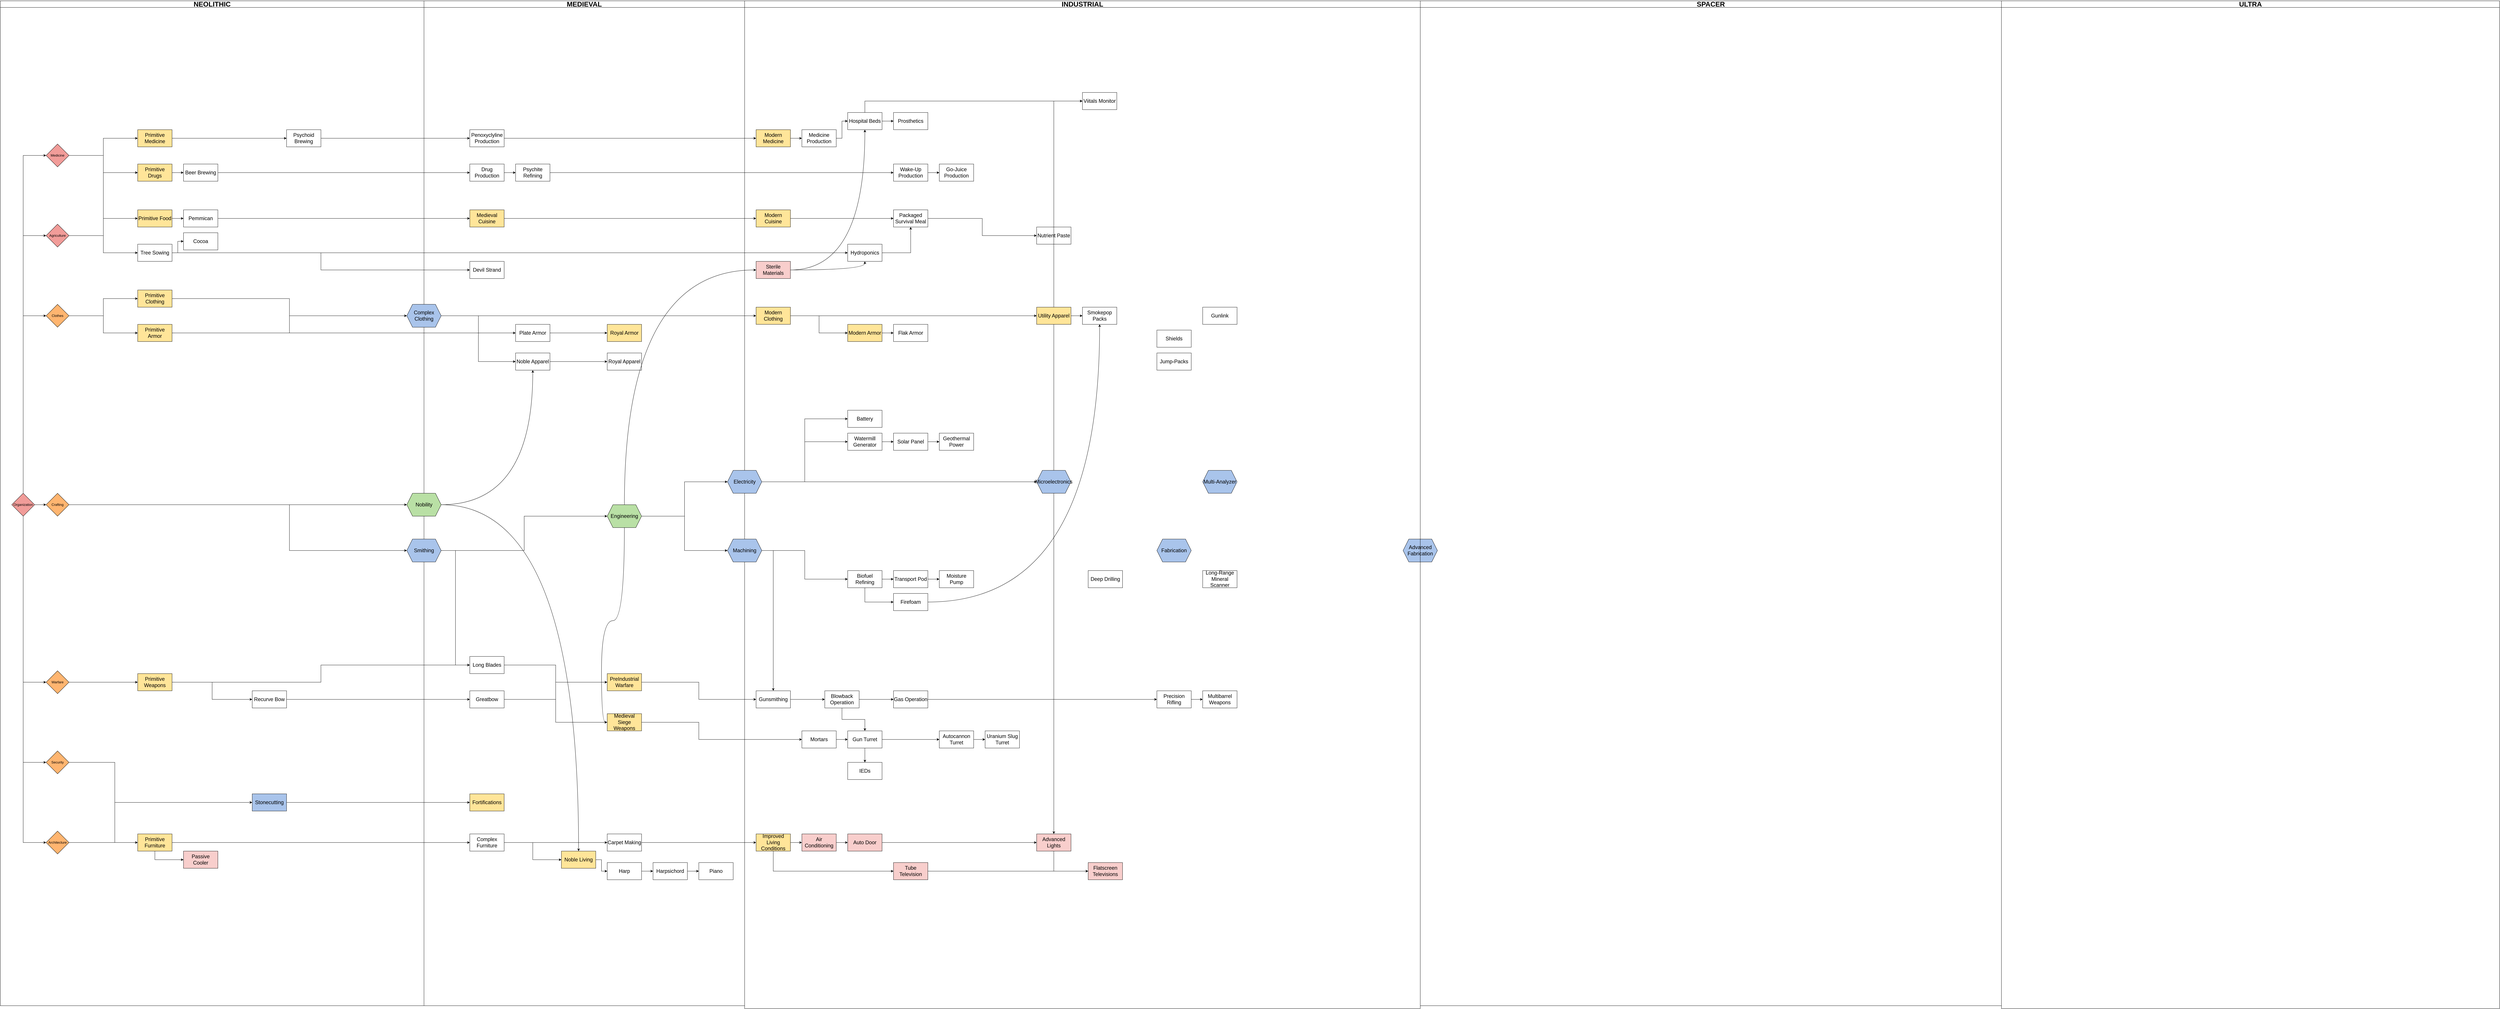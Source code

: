 <mxfile version="21.5.2" type="github">
  <diagram name="Page-1" id="KWzewiNtHVKbTdVzmJEv">
    <mxGraphModel dx="5125" dy="2695" grid="1" gridSize="10" guides="1" tooltips="1" connect="1" arrows="1" fold="1" page="1" pageScale="1" pageWidth="1100" pageHeight="850" math="0" shadow="0">
      <root>
        <mxCell id="0" />
        <mxCell id="1" parent="0" />
        <mxCell id="2xx0OkPRmbRjkBTVt8xA-1" value="&lt;font style=&quot;font-size: 24px;&quot;&gt;NEOLITHIC&lt;/font&gt;" style="swimlane;whiteSpace=wrap;html=1;movable=0;resizable=0;rotatable=0;deletable=0;editable=0;locked=1;connectable=0;" parent="1" vertex="1">
          <mxGeometry x="-1480" y="-720" width="1480" height="3510" as="geometry" />
        </mxCell>
        <mxCell id="2xx0OkPRmbRjkBTVt8xA-2" value="&lt;font style=&quot;font-size: 24px;&quot;&gt;MEDIEVAL&lt;/font&gt;" style="swimlane;whiteSpace=wrap;html=1;movable=0;resizable=0;rotatable=0;deletable=0;editable=0;locked=1;connectable=0;" parent="1" vertex="1">
          <mxGeometry y="-720" width="1120" height="3510" as="geometry" />
        </mxCell>
        <mxCell id="RUZkN_r-hM8I51EaVFaq-1" value="&lt;font style=&quot;font-size: 24px;&quot;&gt;INDUSTRIAL&lt;/font&gt;" style="swimlane;whiteSpace=wrap;html=1;movable=0;resizable=0;rotatable=0;deletable=0;editable=0;locked=1;connectable=0;" parent="1" vertex="1">
          <mxGeometry x="1120" y="-720" width="2360" height="3520" as="geometry" />
        </mxCell>
        <mxCell id="RUZkN_r-hM8I51EaVFaq-50" style="edgeStyle=orthogonalEdgeStyle;rounded=0;orthogonalLoop=1;jettySize=auto;html=1;exitX=0.5;exitY=0;exitDx=0;exitDy=0;entryX=0;entryY=0.5;entryDx=0;entryDy=0;" parent="1" source="RUZkN_r-hM8I51EaVFaq-29" target="RUZkN_r-hM8I51EaVFaq-30" edge="1">
          <mxGeometry relative="1" as="geometry">
            <mxPoint x="-1410" y="720" as="sourcePoint" />
          </mxGeometry>
        </mxCell>
        <mxCell id="ev3SWFQzuP7qwwNHrEYv-41" style="edgeStyle=orthogonalEdgeStyle;rounded=0;orthogonalLoop=1;jettySize=auto;html=1;exitX=0.5;exitY=0;exitDx=0;exitDy=0;entryX=0;entryY=0.5;entryDx=0;entryDy=0;" edge="1" parent="1" source="RUZkN_r-hM8I51EaVFaq-29" target="ev3SWFQzuP7qwwNHrEYv-35">
          <mxGeometry relative="1" as="geometry" />
        </mxCell>
        <mxCell id="ev3SWFQzuP7qwwNHrEYv-42" style="edgeStyle=orthogonalEdgeStyle;rounded=0;orthogonalLoop=1;jettySize=auto;html=1;exitX=0.5;exitY=0;exitDx=0;exitDy=0;entryX=0;entryY=0.5;entryDx=0;entryDy=0;" edge="1" parent="1" source="RUZkN_r-hM8I51EaVFaq-29" target="ev3SWFQzuP7qwwNHrEYv-36">
          <mxGeometry relative="1" as="geometry" />
        </mxCell>
        <mxCell id="ev3SWFQzuP7qwwNHrEYv-48" style="edgeStyle=orthogonalEdgeStyle;rounded=0;orthogonalLoop=1;jettySize=auto;html=1;exitX=0.5;exitY=1;exitDx=0;exitDy=0;entryX=0;entryY=0.5;entryDx=0;entryDy=0;" edge="1" parent="1" source="RUZkN_r-hM8I51EaVFaq-29" target="ev3SWFQzuP7qwwNHrEYv-37">
          <mxGeometry relative="1" as="geometry" />
        </mxCell>
        <mxCell id="ev3SWFQzuP7qwwNHrEYv-49" style="edgeStyle=orthogonalEdgeStyle;rounded=0;orthogonalLoop=1;jettySize=auto;html=1;exitX=0.5;exitY=1;exitDx=0;exitDy=0;entryX=0;entryY=0.5;entryDx=0;entryDy=0;" edge="1" parent="1" source="RUZkN_r-hM8I51EaVFaq-29" target="ev3SWFQzuP7qwwNHrEYv-33">
          <mxGeometry relative="1" as="geometry" />
        </mxCell>
        <mxCell id="ev3SWFQzuP7qwwNHrEYv-50" style="edgeStyle=orthogonalEdgeStyle;rounded=0;orthogonalLoop=1;jettySize=auto;html=1;exitX=0.5;exitY=1;exitDx=0;exitDy=0;entryX=0;entryY=0.5;entryDx=0;entryDy=0;" edge="1" parent="1" source="RUZkN_r-hM8I51EaVFaq-29" target="RUZkN_r-hM8I51EaVFaq-38">
          <mxGeometry relative="1" as="geometry" />
        </mxCell>
        <mxCell id="ev3SWFQzuP7qwwNHrEYv-51" style="edgeStyle=orthogonalEdgeStyle;rounded=0;orthogonalLoop=1;jettySize=auto;html=1;exitX=1;exitY=0.5;exitDx=0;exitDy=0;entryX=0;entryY=0.5;entryDx=0;entryDy=0;" edge="1" parent="1" source="RUZkN_r-hM8I51EaVFaq-29" target="ev3SWFQzuP7qwwNHrEYv-34">
          <mxGeometry relative="1" as="geometry" />
        </mxCell>
        <mxCell id="RUZkN_r-hM8I51EaVFaq-29" value="Organization" style="rhombus;whiteSpace=wrap;html=1;fillColor=#F19C99;" parent="1" vertex="1">
          <mxGeometry x="-1440" y="1000" width="80" height="80" as="geometry" />
        </mxCell>
        <mxCell id="ev3SWFQzuP7qwwNHrEYv-82" style="edgeStyle=orthogonalEdgeStyle;rounded=0;orthogonalLoop=1;jettySize=auto;html=1;exitX=1;exitY=0.5;exitDx=0;exitDy=0;entryX=0;entryY=0.5;entryDx=0;entryDy=0;" edge="1" parent="1" source="RUZkN_r-hM8I51EaVFaq-30" target="ev3SWFQzuP7qwwNHrEYv-43">
          <mxGeometry relative="1" as="geometry" />
        </mxCell>
        <mxCell id="ev3SWFQzuP7qwwNHrEYv-83" style="edgeStyle=orthogonalEdgeStyle;rounded=0;orthogonalLoop=1;jettySize=auto;html=1;exitX=1;exitY=0.5;exitDx=0;exitDy=0;entryX=0;entryY=0.5;entryDx=0;entryDy=0;" edge="1" parent="1" source="RUZkN_r-hM8I51EaVFaq-30" target="ZY5G_8CR-_nnytg-0bit-174">
          <mxGeometry relative="1" as="geometry" />
        </mxCell>
        <mxCell id="ev3SWFQzuP7qwwNHrEYv-84" style="edgeStyle=orthogonalEdgeStyle;rounded=0;orthogonalLoop=1;jettySize=auto;html=1;exitX=1;exitY=0.5;exitDx=0;exitDy=0;entryX=0;entryY=0.5;entryDx=0;entryDy=0;" edge="1" parent="1" source="RUZkN_r-hM8I51EaVFaq-30" target="ZY5G_8CR-_nnytg-0bit-58">
          <mxGeometry relative="1" as="geometry" />
        </mxCell>
        <mxCell id="RUZkN_r-hM8I51EaVFaq-30" value="Agriculture" style="rhombus;whiteSpace=wrap;html=1;fillColor=#F19C99;" parent="1" vertex="1">
          <mxGeometry x="-1320" y="60" width="80" height="80" as="geometry" />
        </mxCell>
        <mxCell id="ev3SWFQzuP7qwwNHrEYv-64" style="edgeStyle=orthogonalEdgeStyle;rounded=0;orthogonalLoop=1;jettySize=auto;html=1;exitX=1;exitY=0.5;exitDx=0;exitDy=0;entryX=0;entryY=0.5;entryDx=0;entryDy=0;" edge="1" parent="1" source="RUZkN_r-hM8I51EaVFaq-38" target="RUZkN_r-hM8I51EaVFaq-120">
          <mxGeometry relative="1" as="geometry" />
        </mxCell>
        <mxCell id="ev3SWFQzuP7qwwNHrEYv-67" style="edgeStyle=orthogonalEdgeStyle;rounded=0;orthogonalLoop=1;jettySize=auto;html=1;exitX=1;exitY=0.5;exitDx=0;exitDy=0;entryX=0;entryY=0.5;entryDx=0;entryDy=0;" edge="1" parent="1" source="RUZkN_r-hM8I51EaVFaq-38" target="RUZkN_r-hM8I51EaVFaq-116">
          <mxGeometry relative="1" as="geometry">
            <Array as="points">
              <mxPoint x="-1080" y="2220" />
              <mxPoint x="-1080" y="2080" />
            </Array>
          </mxGeometry>
        </mxCell>
        <mxCell id="RUZkN_r-hM8I51EaVFaq-38" value="Architecture" style="rhombus;whiteSpace=wrap;html=1;fillColor=#FFB570;" parent="1" vertex="1">
          <mxGeometry x="-1320" y="2180" width="80" height="80" as="geometry" />
        </mxCell>
        <mxCell id="ZY5G_8CR-_nnytg-0bit-89" style="edgeStyle=orthogonalEdgeStyle;rounded=0;orthogonalLoop=1;jettySize=auto;html=1;exitX=0.5;exitY=0;exitDx=0;exitDy=0;entryX=0;entryY=0.5;entryDx=0;entryDy=0;" parent="1" edge="1">
          <mxGeometry relative="1" as="geometry">
            <mxPoint x="-950" y="-60" as="sourcePoint" />
          </mxGeometry>
        </mxCell>
        <mxCell id="RUZkN_r-hM8I51EaVFaq-41" value="&lt;font style=&quot;font-size: 18px;&quot;&gt;Devil Strand&lt;/font&gt;" style="rounded=0;whiteSpace=wrap;html=1;" parent="1" vertex="1">
          <mxGeometry x="160" y="190" width="120" height="60" as="geometry" />
        </mxCell>
        <mxCell id="ev3SWFQzuP7qwwNHrEYv-106" style="edgeStyle=orthogonalEdgeStyle;rounded=0;orthogonalLoop=1;jettySize=auto;html=1;exitX=1;exitY=0.5;exitDx=0;exitDy=0;entryX=0;entryY=0.5;entryDx=0;entryDy=0;" edge="1" parent="1" source="RUZkN_r-hM8I51EaVFaq-42" target="ZY5G_8CR-_nnytg-0bit-62">
          <mxGeometry relative="1" as="geometry" />
        </mxCell>
        <mxCell id="RUZkN_r-hM8I51EaVFaq-42" value="&lt;font style=&quot;font-size: 18px;&quot;&gt;Pemmican&lt;/font&gt;" style="rounded=0;whiteSpace=wrap;html=1;" parent="1" vertex="1">
          <mxGeometry x="-840" y="10" width="120" height="60" as="geometry" />
        </mxCell>
        <mxCell id="ev3SWFQzuP7qwwNHrEYv-57" style="edgeStyle=orthogonalEdgeStyle;rounded=0;orthogonalLoop=1;jettySize=auto;html=1;exitX=1;exitY=0.5;exitDx=0;exitDy=0;entryX=0;entryY=0.5;entryDx=0;entryDy=0;" edge="1" parent="1" source="RUZkN_r-hM8I51EaVFaq-43" target="ZY5G_8CR-_nnytg-0bit-5">
          <mxGeometry relative="1" as="geometry" />
        </mxCell>
        <mxCell id="RUZkN_r-hM8I51EaVFaq-43" value="&lt;font style=&quot;font-size: 18px;&quot;&gt;Recurve Bow&lt;/font&gt;" style="rounded=0;whiteSpace=wrap;html=1;" parent="1" vertex="1">
          <mxGeometry x="-600" y="1690" width="120" height="60" as="geometry" />
        </mxCell>
        <mxCell id="ev3SWFQzuP7qwwNHrEYv-107" style="edgeStyle=orthogonalEdgeStyle;rounded=0;orthogonalLoop=1;jettySize=auto;html=1;exitX=1;exitY=0.5;exitDx=0;exitDy=0;entryX=0;entryY=0.5;entryDx=0;entryDy=0;" edge="1" parent="1" source="RUZkN_r-hM8I51EaVFaq-45" target="ZY5G_8CR-_nnytg-0bit-40">
          <mxGeometry relative="1" as="geometry" />
        </mxCell>
        <mxCell id="RUZkN_r-hM8I51EaVFaq-45" value="&lt;font style=&quot;font-size: 18px;&quot;&gt;Beer Brewing&lt;/font&gt;" style="rounded=0;whiteSpace=wrap;html=1;" parent="1" vertex="1">
          <mxGeometry x="-840" y="-150" width="120" height="60" as="geometry" />
        </mxCell>
        <mxCell id="ev3SWFQzuP7qwwNHrEYv-109" style="edgeStyle=orthogonalEdgeStyle;rounded=0;orthogonalLoop=1;jettySize=auto;html=1;exitX=1;exitY=0.5;exitDx=0;exitDy=0;entryX=0;entryY=0.5;entryDx=0;entryDy=0;" edge="1" parent="1" source="RUZkN_r-hM8I51EaVFaq-46" target="ZY5G_8CR-_nnytg-0bit-45">
          <mxGeometry relative="1" as="geometry" />
        </mxCell>
        <mxCell id="RUZkN_r-hM8I51EaVFaq-46" value="&lt;font style=&quot;font-size: 18px;&quot;&gt;Psychoid Brewing&lt;/font&gt;" style="rounded=0;whiteSpace=wrap;html=1;" parent="1" vertex="1">
          <mxGeometry x="-480" y="-270" width="120" height="60" as="geometry" />
        </mxCell>
        <mxCell id="ev3SWFQzuP7qwwNHrEYv-93" style="edgeStyle=orthogonalEdgeStyle;rounded=0;orthogonalLoop=1;jettySize=auto;html=1;exitX=1;exitY=0.5;exitDx=0;exitDy=0;entryX=0;entryY=0.5;entryDx=0;entryDy=0;" edge="1" parent="1" source="RUZkN_r-hM8I51EaVFaq-71" target="RUZkN_r-hM8I51EaVFaq-79">
          <mxGeometry relative="1" as="geometry" />
        </mxCell>
        <mxCell id="RUZkN_r-hM8I51EaVFaq-71" value="&lt;font style=&quot;font-size: 18px;&quot;&gt;Primitive Clothing&lt;/font&gt;" style="rounded=0;whiteSpace=wrap;html=1;fillColor=#FFE599;" parent="1" vertex="1">
          <mxGeometry x="-1000" y="290" width="120" height="60" as="geometry" />
        </mxCell>
        <mxCell id="ev3SWFQzuP7qwwNHrEYv-94" style="edgeStyle=orthogonalEdgeStyle;rounded=0;orthogonalLoop=1;jettySize=auto;html=1;exitX=1;exitY=0.5;exitDx=0;exitDy=0;entryX=0;entryY=0.5;entryDx=0;entryDy=0;" edge="1" parent="1" source="RUZkN_r-hM8I51EaVFaq-72" target="RUZkN_r-hM8I51EaVFaq-79">
          <mxGeometry relative="1" as="geometry" />
        </mxCell>
        <mxCell id="ev3SWFQzuP7qwwNHrEYv-96" style="edgeStyle=orthogonalEdgeStyle;rounded=0;orthogonalLoop=1;jettySize=auto;html=1;exitX=1;exitY=0.5;exitDx=0;exitDy=0;entryX=0;entryY=0.5;entryDx=0;entryDy=0;" edge="1" parent="1" source="RUZkN_r-hM8I51EaVFaq-72" target="ZY5G_8CR-_nnytg-0bit-4">
          <mxGeometry relative="1" as="geometry" />
        </mxCell>
        <mxCell id="RUZkN_r-hM8I51EaVFaq-72" value="&lt;font style=&quot;font-size: 18px;&quot;&gt;Primitive Armor&lt;/font&gt;" style="rounded=0;whiteSpace=wrap;html=1;fillColor=#FFE599;" parent="1" vertex="1">
          <mxGeometry x="-1000" y="410" width="120" height="60" as="geometry" />
        </mxCell>
        <mxCell id="ev3SWFQzuP7qwwNHrEYv-95" style="edgeStyle=orthogonalEdgeStyle;rounded=0;orthogonalLoop=1;jettySize=auto;html=1;exitX=1;exitY=0.5;exitDx=0;exitDy=0;entryX=0;entryY=0.5;entryDx=0;entryDy=0;" edge="1" parent="1" source="RUZkN_r-hM8I51EaVFaq-79" target="ZY5G_8CR-_nnytg-0bit-14">
          <mxGeometry relative="1" as="geometry" />
        </mxCell>
        <mxCell id="ev3SWFQzuP7qwwNHrEYv-100" style="edgeStyle=orthogonalEdgeStyle;rounded=0;orthogonalLoop=1;jettySize=auto;html=1;exitX=1;exitY=0.5;exitDx=0;exitDy=0;entryX=0;entryY=0.5;entryDx=0;entryDy=0;" edge="1" parent="1" source="RUZkN_r-hM8I51EaVFaq-79" target="ZY5G_8CR-_nnytg-0bit-160">
          <mxGeometry relative="1" as="geometry" />
        </mxCell>
        <mxCell id="RUZkN_r-hM8I51EaVFaq-79" value="&lt;font style=&quot;font-size: 18px;&quot;&gt;Complex Clothing&lt;/font&gt;" style="shape=hexagon;perimeter=hexagonPerimeter2;whiteSpace=wrap;html=1;fixedSize=1;fillColor=#A9C4EB;" parent="1" vertex="1">
          <mxGeometry x="-60" y="340" width="120" height="80" as="geometry" />
        </mxCell>
        <mxCell id="ev3SWFQzuP7qwwNHrEYv-59" style="edgeStyle=orthogonalEdgeStyle;rounded=0;orthogonalLoop=1;jettySize=auto;html=1;exitX=1;exitY=0.5;exitDx=0;exitDy=0;entryX=0;entryY=0.5;entryDx=0;entryDy=0;" edge="1" parent="1" source="RUZkN_r-hM8I51EaVFaq-80" target="ZY5G_8CR-_nnytg-0bit-3">
          <mxGeometry relative="1" as="geometry" />
        </mxCell>
        <mxCell id="ev3SWFQzuP7qwwNHrEYv-146" style="edgeStyle=orthogonalEdgeStyle;rounded=0;orthogonalLoop=1;jettySize=auto;html=1;exitX=1;exitY=0.5;exitDx=0;exitDy=0;entryX=0;entryY=0.5;entryDx=0;entryDy=0;" edge="1" parent="1" source="RUZkN_r-hM8I51EaVFaq-80" target="ev3SWFQzuP7qwwNHrEYv-47">
          <mxGeometry relative="1" as="geometry" />
        </mxCell>
        <mxCell id="RUZkN_r-hM8I51EaVFaq-80" value="&lt;font style=&quot;font-size: 18px;&quot;&gt;Smithing&lt;/font&gt;" style="shape=hexagon;perimeter=hexagonPerimeter2;whiteSpace=wrap;html=1;fixedSize=1;fillColor=#A9C4EB;" parent="1" vertex="1">
          <mxGeometry x="-60" y="1160" width="120" height="80" as="geometry" />
        </mxCell>
        <mxCell id="ev3SWFQzuP7qwwNHrEYv-56" style="edgeStyle=orthogonalEdgeStyle;rounded=0;orthogonalLoop=1;jettySize=auto;html=1;exitX=1;exitY=0.5;exitDx=0;exitDy=0;entryX=0;entryY=0.5;entryDx=0;entryDy=0;" edge="1" parent="1" source="RUZkN_r-hM8I51EaVFaq-83" target="RUZkN_r-hM8I51EaVFaq-43">
          <mxGeometry relative="1" as="geometry" />
        </mxCell>
        <mxCell id="ev3SWFQzuP7qwwNHrEYv-58" style="edgeStyle=orthogonalEdgeStyle;rounded=0;orthogonalLoop=1;jettySize=auto;html=1;exitX=1;exitY=0.5;exitDx=0;exitDy=0;entryX=0;entryY=0.5;entryDx=0;entryDy=0;" edge="1" parent="1" source="RUZkN_r-hM8I51EaVFaq-83" target="ZY5G_8CR-_nnytg-0bit-3">
          <mxGeometry relative="1" as="geometry" />
        </mxCell>
        <mxCell id="RUZkN_r-hM8I51EaVFaq-83" value="&lt;font style=&quot;font-size: 18px;&quot;&gt;Primitive Weapons&lt;/font&gt;" style="rounded=0;whiteSpace=wrap;html=1;fillColor=#FFE599;" parent="1" vertex="1">
          <mxGeometry x="-1000" y="1630" width="120" height="60" as="geometry" />
        </mxCell>
        <mxCell id="ev3SWFQzuP7qwwNHrEYv-69" style="edgeStyle=orthogonalEdgeStyle;rounded=0;orthogonalLoop=1;jettySize=auto;html=1;exitX=1;exitY=0.5;exitDx=0;exitDy=0;entryX=0;entryY=0.5;entryDx=0;entryDy=0;" edge="1" parent="1" source="RUZkN_r-hM8I51EaVFaq-116" target="ev3SWFQzuP7qwwNHrEYv-44">
          <mxGeometry relative="1" as="geometry" />
        </mxCell>
        <mxCell id="RUZkN_r-hM8I51EaVFaq-116" value="&lt;font style=&quot;font-size: 18px;&quot;&gt;Stonecutting&lt;/font&gt;" style="rounded=0;whiteSpace=wrap;html=1;fillColor=#A9C4EB;" parent="1" vertex="1">
          <mxGeometry x="-600" y="2050" width="120" height="60" as="geometry" />
        </mxCell>
        <mxCell id="ev3SWFQzuP7qwwNHrEYv-65" style="edgeStyle=orthogonalEdgeStyle;rounded=0;orthogonalLoop=1;jettySize=auto;html=1;exitX=0.5;exitY=1;exitDx=0;exitDy=0;entryX=0;entryY=0.5;entryDx=0;entryDy=0;" edge="1" parent="1" source="RUZkN_r-hM8I51EaVFaq-120" target="RUZkN_r-hM8I51EaVFaq-121">
          <mxGeometry relative="1" as="geometry" />
        </mxCell>
        <mxCell id="ev3SWFQzuP7qwwNHrEYv-66" style="edgeStyle=orthogonalEdgeStyle;rounded=0;orthogonalLoop=1;jettySize=auto;html=1;exitX=1;exitY=0.5;exitDx=0;exitDy=0;entryX=0;entryY=0.5;entryDx=0;entryDy=0;" edge="1" parent="1" source="RUZkN_r-hM8I51EaVFaq-120" target="ZY5G_8CR-_nnytg-0bit-1">
          <mxGeometry relative="1" as="geometry" />
        </mxCell>
        <mxCell id="RUZkN_r-hM8I51EaVFaq-120" value="&lt;font style=&quot;font-size: 18px;&quot;&gt;Primitive Furniture&lt;/font&gt;" style="rounded=0;whiteSpace=wrap;html=1;fillColor=#FFE599;" parent="1" vertex="1">
          <mxGeometry x="-1000" y="2190" width="120" height="60" as="geometry" />
        </mxCell>
        <mxCell id="RUZkN_r-hM8I51EaVFaq-121" value="&lt;font style=&quot;font-size: 18px;&quot;&gt;Passive Cooler&lt;/font&gt;" style="rounded=0;whiteSpace=wrap;html=1;fillColor=#F8CECC;" parent="1" vertex="1">
          <mxGeometry x="-840" y="2250" width="120" height="60" as="geometry" />
        </mxCell>
        <mxCell id="ev3SWFQzuP7qwwNHrEYv-70" style="edgeStyle=orthogonalEdgeStyle;rounded=0;orthogonalLoop=1;jettySize=auto;html=1;exitX=1;exitY=0.5;exitDx=0;exitDy=0;entryX=0;entryY=0.5;entryDx=0;entryDy=0;" edge="1" parent="1" source="ZY5G_8CR-_nnytg-0bit-1" target="ev3SWFQzuP7qwwNHrEYv-45">
          <mxGeometry relative="1" as="geometry" />
        </mxCell>
        <mxCell id="ev3SWFQzuP7qwwNHrEYv-71" style="edgeStyle=orthogonalEdgeStyle;rounded=0;orthogonalLoop=1;jettySize=auto;html=1;exitX=1;exitY=0.5;exitDx=0;exitDy=0;entryX=0;entryY=0.5;entryDx=0;entryDy=0;" edge="1" parent="1" source="ZY5G_8CR-_nnytg-0bit-1" target="ZY5G_8CR-_nnytg-0bit-2">
          <mxGeometry relative="1" as="geometry" />
        </mxCell>
        <mxCell id="ZY5G_8CR-_nnytg-0bit-1" value="&lt;font style=&quot;font-size: 18px;&quot;&gt;Complex Furniture&lt;/font&gt;" style="rounded=0;whiteSpace=wrap;html=1;" parent="1" vertex="1">
          <mxGeometry x="160" y="2190" width="120" height="60" as="geometry" />
        </mxCell>
        <mxCell id="ev3SWFQzuP7qwwNHrEYv-72" style="edgeStyle=orthogonalEdgeStyle;rounded=0;orthogonalLoop=1;jettySize=auto;html=1;exitX=1;exitY=0.5;exitDx=0;exitDy=0;entryX=0;entryY=0.5;entryDx=0;entryDy=0;" edge="1" parent="1" source="ZY5G_8CR-_nnytg-0bit-2" target="ZY5G_8CR-_nnytg-0bit-73">
          <mxGeometry relative="1" as="geometry" />
        </mxCell>
        <mxCell id="ZY5G_8CR-_nnytg-0bit-2" value="&lt;font style=&quot;font-size: 18px;&quot;&gt;Carpet Making&lt;/font&gt;" style="rounded=0;whiteSpace=wrap;html=1;" parent="1" vertex="1">
          <mxGeometry x="640" y="2190" width="120" height="60" as="geometry" />
        </mxCell>
        <mxCell id="ev3SWFQzuP7qwwNHrEYv-62" style="edgeStyle=orthogonalEdgeStyle;rounded=0;orthogonalLoop=1;jettySize=auto;html=1;exitX=1;exitY=0.5;exitDx=0;exitDy=0;entryX=0;entryY=0.5;entryDx=0;entryDy=0;" edge="1" parent="1" source="ZY5G_8CR-_nnytg-0bit-3" target="ZY5G_8CR-_nnytg-0bit-25">
          <mxGeometry relative="1" as="geometry" />
        </mxCell>
        <mxCell id="ZY5G_8CR-_nnytg-0bit-3" value="&lt;div&gt;&lt;font style=&quot;font-size: 18px;&quot;&gt;Long Blades&lt;/font&gt;&lt;/div&gt;" style="rounded=0;whiteSpace=wrap;html=1;" parent="1" vertex="1">
          <mxGeometry x="160" y="1570" width="120" height="60" as="geometry" />
        </mxCell>
        <mxCell id="ev3SWFQzuP7qwwNHrEYv-98" style="edgeStyle=orthogonalEdgeStyle;rounded=0;orthogonalLoop=1;jettySize=auto;html=1;exitX=1;exitY=0.5;exitDx=0;exitDy=0;entryX=0;entryY=0.5;entryDx=0;entryDy=0;" edge="1" parent="1" source="ZY5G_8CR-_nnytg-0bit-4" target="ZY5G_8CR-_nnytg-0bit-22">
          <mxGeometry relative="1" as="geometry" />
        </mxCell>
        <mxCell id="ZY5G_8CR-_nnytg-0bit-4" value="&lt;font style=&quot;font-size: 18px;&quot;&gt;Plate Armor&lt;/font&gt;" style="rounded=0;whiteSpace=wrap;html=1;" parent="1" vertex="1">
          <mxGeometry x="320" y="410" width="120" height="60" as="geometry" />
        </mxCell>
        <mxCell id="ev3SWFQzuP7qwwNHrEYv-61" style="edgeStyle=orthogonalEdgeStyle;rounded=0;orthogonalLoop=1;jettySize=auto;html=1;exitX=1;exitY=0.5;exitDx=0;exitDy=0;entryX=0;entryY=0.5;entryDx=0;entryDy=0;" edge="1" parent="1" source="ZY5G_8CR-_nnytg-0bit-5" target="ZY5G_8CR-_nnytg-0bit-25">
          <mxGeometry relative="1" as="geometry" />
        </mxCell>
        <mxCell id="ev3SWFQzuP7qwwNHrEYv-63" style="edgeStyle=orthogonalEdgeStyle;rounded=0;orthogonalLoop=1;jettySize=auto;html=1;exitX=1;exitY=0.5;exitDx=0;exitDy=0;entryX=0;entryY=0.5;entryDx=0;entryDy=0;" edge="1" parent="1" source="ZY5G_8CR-_nnytg-0bit-5" target="ZY5G_8CR-_nnytg-0bit-28">
          <mxGeometry relative="1" as="geometry" />
        </mxCell>
        <mxCell id="ZY5G_8CR-_nnytg-0bit-5" value="&lt;font style=&quot;font-size: 18px;&quot;&gt;Greatbow&lt;/font&gt;" style="rounded=0;whiteSpace=wrap;html=1;" parent="1" vertex="1">
          <mxGeometry x="160" y="1690" width="120" height="60" as="geometry" />
        </mxCell>
        <mxCell id="ev3SWFQzuP7qwwNHrEYv-97" style="edgeStyle=orthogonalEdgeStyle;rounded=0;orthogonalLoop=1;jettySize=auto;html=1;exitX=1;exitY=0.5;exitDx=0;exitDy=0;entryX=0;entryY=0.5;entryDx=0;entryDy=0;" edge="1" parent="1" source="ZY5G_8CR-_nnytg-0bit-14" target="ZY5G_8CR-_nnytg-0bit-15">
          <mxGeometry relative="1" as="geometry" />
        </mxCell>
        <mxCell id="ZY5G_8CR-_nnytg-0bit-14" value="&lt;font style=&quot;font-size: 18px;&quot;&gt;Noble Apparel&lt;/font&gt;" style="rounded=0;whiteSpace=wrap;html=1;" parent="1" vertex="1">
          <mxGeometry x="320" y="510" width="120" height="60" as="geometry" />
        </mxCell>
        <mxCell id="ZY5G_8CR-_nnytg-0bit-15" value="&lt;font style=&quot;font-size: 18px;&quot;&gt;Royal Apparel&lt;/font&gt;" style="rounded=0;whiteSpace=wrap;html=1;" parent="1" vertex="1">
          <mxGeometry x="640" y="510" width="120" height="60" as="geometry" />
        </mxCell>
        <mxCell id="ev3SWFQzuP7qwwNHrEYv-74" style="edgeStyle=orthogonalEdgeStyle;rounded=0;orthogonalLoop=1;jettySize=auto;html=1;exitX=1;exitY=0.5;exitDx=0;exitDy=0;entryX=0;entryY=0.5;entryDx=0;entryDy=0;" edge="1" parent="1" source="ZY5G_8CR-_nnytg-0bit-16" target="ZY5G_8CR-_nnytg-0bit-20">
          <mxGeometry relative="1" as="geometry" />
        </mxCell>
        <mxCell id="ZY5G_8CR-_nnytg-0bit-16" value="&lt;font style=&quot;font-size: 18px;&quot;&gt;Harp&lt;/font&gt;" style="rounded=0;whiteSpace=wrap;html=1;" parent="1" vertex="1">
          <mxGeometry x="640" y="2290" width="120" height="60" as="geometry" />
        </mxCell>
        <mxCell id="ev3SWFQzuP7qwwNHrEYv-75" style="edgeStyle=orthogonalEdgeStyle;rounded=0;orthogonalLoop=1;jettySize=auto;html=1;exitX=1;exitY=0.5;exitDx=0;exitDy=0;entryX=0;entryY=0.5;entryDx=0;entryDy=0;" edge="1" parent="1" source="ZY5G_8CR-_nnytg-0bit-20" target="ZY5G_8CR-_nnytg-0bit-140">
          <mxGeometry relative="1" as="geometry" />
        </mxCell>
        <mxCell id="ZY5G_8CR-_nnytg-0bit-20" value="&lt;font style=&quot;font-size: 18px;&quot;&gt;Harpsichord&lt;/font&gt;" style="rounded=0;whiteSpace=wrap;html=1;" parent="1" vertex="1">
          <mxGeometry x="800" y="2290" width="120" height="60" as="geometry" />
        </mxCell>
        <mxCell id="ZY5G_8CR-_nnytg-0bit-22" value="&lt;font style=&quot;font-size: 18px;&quot;&gt;Royal Armor&lt;/font&gt;" style="rounded=0;whiteSpace=wrap;html=1;fillColor=#FFE599;" parent="1" vertex="1">
          <mxGeometry x="640" y="410" width="120" height="60" as="geometry" />
        </mxCell>
        <mxCell id="ev3SWFQzuP7qwwNHrEYv-118" style="edgeStyle=orthogonalEdgeStyle;rounded=0;orthogonalLoop=1;jettySize=auto;html=1;exitX=1;exitY=0.5;exitDx=0;exitDy=0;entryX=0;entryY=0.5;entryDx=0;entryDy=0;" edge="1" parent="1" source="ZY5G_8CR-_nnytg-0bit-25" target="ZY5G_8CR-_nnytg-0bit-105">
          <mxGeometry relative="1" as="geometry" />
        </mxCell>
        <mxCell id="ZY5G_8CR-_nnytg-0bit-25" value="&lt;font style=&quot;font-size: 18px;&quot;&gt;PreIndustrial Warfare&lt;/font&gt;" style="rounded=0;whiteSpace=wrap;html=1;fillColor=#FFE599;" parent="1" vertex="1">
          <mxGeometry x="640" y="1630" width="120" height="60" as="geometry" />
        </mxCell>
        <mxCell id="ev3SWFQzuP7qwwNHrEYv-122" style="edgeStyle=orthogonalEdgeStyle;rounded=0;orthogonalLoop=1;jettySize=auto;html=1;exitX=1;exitY=0.5;exitDx=0;exitDy=0;entryX=0;entryY=0.5;entryDx=0;entryDy=0;" edge="1" parent="1" source="ZY5G_8CR-_nnytg-0bit-28" target="ZY5G_8CR-_nnytg-0bit-104">
          <mxGeometry relative="1" as="geometry">
            <Array as="points">
              <mxPoint x="960" y="1800" />
              <mxPoint x="960" y="1860" />
            </Array>
          </mxGeometry>
        </mxCell>
        <mxCell id="ZY5G_8CR-_nnytg-0bit-28" value="&lt;font style=&quot;font-size: 18px;&quot;&gt;Medieval Siege Weapons&lt;/font&gt;" style="rounded=0;whiteSpace=wrap;html=1;fillColor=#FFE599;" parent="1" vertex="1">
          <mxGeometry x="640" y="1770" width="120" height="60" as="geometry" />
        </mxCell>
        <mxCell id="ev3SWFQzuP7qwwNHrEYv-143" style="edgeStyle=orthogonalEdgeStyle;rounded=0;orthogonalLoop=1;jettySize=auto;html=1;exitX=1;exitY=0.5;exitDx=0;exitDy=0;entryX=0;entryY=0.5;entryDx=0;entryDy=0;" edge="1" parent="1" source="ZY5G_8CR-_nnytg-0bit-30" target="ZY5G_8CR-_nnytg-0bit-112">
          <mxGeometry relative="1" as="geometry" />
        </mxCell>
        <mxCell id="ev3SWFQzuP7qwwNHrEYv-165" style="edgeStyle=orthogonalEdgeStyle;rounded=0;orthogonalLoop=1;jettySize=auto;html=1;exitX=1;exitY=0.5;exitDx=0;exitDy=0;entryX=0;entryY=0.5;entryDx=0;entryDy=0;" edge="1" parent="1" source="ZY5G_8CR-_nnytg-0bit-30" target="ZY5G_8CR-_nnytg-0bit-71">
          <mxGeometry relative="1" as="geometry" />
        </mxCell>
        <mxCell id="ev3SWFQzuP7qwwNHrEYv-166" style="edgeStyle=orthogonalEdgeStyle;rounded=0;orthogonalLoop=1;jettySize=auto;html=1;exitX=1;exitY=0.5;exitDx=0;exitDy=0;entryX=0;entryY=0.5;entryDx=0;entryDy=0;" edge="1" parent="1" source="ZY5G_8CR-_nnytg-0bit-30" target="ZY5G_8CR-_nnytg-0bit-70">
          <mxGeometry relative="1" as="geometry" />
        </mxCell>
        <mxCell id="ZY5G_8CR-_nnytg-0bit-30" value="&lt;font style=&quot;font-size: 18px;&quot;&gt;Electricity&lt;/font&gt;" style="shape=hexagon;perimeter=hexagonPerimeter2;whiteSpace=wrap;html=1;fixedSize=1;fillColor=#A9C4EB;" parent="1" vertex="1">
          <mxGeometry x="1060" y="920" width="120" height="80" as="geometry" />
        </mxCell>
        <mxCell id="ev3SWFQzuP7qwwNHrEYv-119" style="edgeStyle=orthogonalEdgeStyle;rounded=0;orthogonalLoop=1;jettySize=auto;html=1;exitX=1;exitY=0.5;exitDx=0;exitDy=0;entryX=0.5;entryY=0;entryDx=0;entryDy=0;" edge="1" parent="1" source="ZY5G_8CR-_nnytg-0bit-31" target="ZY5G_8CR-_nnytg-0bit-105">
          <mxGeometry relative="1" as="geometry" />
        </mxCell>
        <mxCell id="ev3SWFQzuP7qwwNHrEYv-139" style="edgeStyle=orthogonalEdgeStyle;rounded=0;orthogonalLoop=1;jettySize=auto;html=1;exitX=1;exitY=0.5;exitDx=0;exitDy=0;entryX=0;entryY=0.5;entryDx=0;entryDy=0;" edge="1" parent="1" source="ZY5G_8CR-_nnytg-0bit-31" target="ZY5G_8CR-_nnytg-0bit-69">
          <mxGeometry relative="1" as="geometry" />
        </mxCell>
        <mxCell id="ZY5G_8CR-_nnytg-0bit-31" value="&lt;font style=&quot;font-size: 18px;&quot;&gt;Machining&lt;/font&gt;" style="shape=hexagon;perimeter=hexagonPerimeter2;whiteSpace=wrap;html=1;fixedSize=1;fillColor=#A9C4EB;" parent="1" vertex="1">
          <mxGeometry x="1060" y="1160" width="120" height="80" as="geometry" />
        </mxCell>
        <mxCell id="ev3SWFQzuP7qwwNHrEYv-87" style="edgeStyle=orthogonalEdgeStyle;rounded=0;orthogonalLoop=1;jettySize=auto;html=1;exitX=1;exitY=0.5;exitDx=0;exitDy=0;entryX=0;entryY=0.5;entryDx=0;entryDy=0;" edge="1" parent="1" source="ZY5G_8CR-_nnytg-0bit-38" target="RUZkN_r-hM8I51EaVFaq-46">
          <mxGeometry relative="1" as="geometry" />
        </mxCell>
        <mxCell id="ZY5G_8CR-_nnytg-0bit-38" value="&lt;font style=&quot;font-size: 18px;&quot;&gt;Primitive Medicine&lt;/font&gt;" style="rounded=0;whiteSpace=wrap;html=1;fillColor=#FFE599;" parent="1" vertex="1">
          <mxGeometry x="-1000" y="-270" width="120" height="60" as="geometry" />
        </mxCell>
        <mxCell id="ev3SWFQzuP7qwwNHrEYv-108" style="edgeStyle=orthogonalEdgeStyle;rounded=0;orthogonalLoop=1;jettySize=auto;html=1;exitX=1;exitY=0.5;exitDx=0;exitDy=0;entryX=0;entryY=0.5;entryDx=0;entryDy=0;" edge="1" parent="1" source="ZY5G_8CR-_nnytg-0bit-40" target="ZY5G_8CR-_nnytg-0bit-42">
          <mxGeometry relative="1" as="geometry" />
        </mxCell>
        <mxCell id="ZY5G_8CR-_nnytg-0bit-40" value="&lt;font style=&quot;font-size: 18px;&quot;&gt;Drug Production&lt;/font&gt;" style="rounded=0;whiteSpace=wrap;html=1;" parent="1" vertex="1">
          <mxGeometry x="160" y="-150" width="120" height="60" as="geometry" />
        </mxCell>
        <mxCell id="ev3SWFQzuP7qwwNHrEYv-116" style="edgeStyle=orthogonalEdgeStyle;rounded=0;orthogonalLoop=1;jettySize=auto;html=1;exitX=1;exitY=0.5;exitDx=0;exitDy=0;entryX=0;entryY=0.5;entryDx=0;entryDy=0;" edge="1" parent="1" source="ZY5G_8CR-_nnytg-0bit-42" target="ZY5G_8CR-_nnytg-0bit-66">
          <mxGeometry relative="1" as="geometry" />
        </mxCell>
        <mxCell id="ZY5G_8CR-_nnytg-0bit-42" value="&lt;font style=&quot;font-size: 18px;&quot;&gt;Psychite Refining&lt;/font&gt;" style="rounded=0;whiteSpace=wrap;html=1;fillColor=#FFFFFF;" parent="1" vertex="1">
          <mxGeometry x="320" y="-150" width="120" height="60" as="geometry" />
        </mxCell>
        <mxCell id="ev3SWFQzuP7qwwNHrEYv-110" style="edgeStyle=orthogonalEdgeStyle;rounded=0;orthogonalLoop=1;jettySize=auto;html=1;exitX=1;exitY=0.5;exitDx=0;exitDy=0;entryX=0;entryY=0.5;entryDx=0;entryDy=0;" edge="1" parent="1" source="ZY5G_8CR-_nnytg-0bit-45" target="ZY5G_8CR-_nnytg-0bit-47">
          <mxGeometry relative="1" as="geometry" />
        </mxCell>
        <mxCell id="ZY5G_8CR-_nnytg-0bit-45" value="&lt;font style=&quot;font-size: 18px;&quot;&gt;Penoxyclyline Production&lt;/font&gt;" style="rounded=0;whiteSpace=wrap;html=1;fillColor=#FFFFFF;" parent="1" vertex="1">
          <mxGeometry x="160" y="-270" width="120" height="60" as="geometry" />
        </mxCell>
        <mxCell id="ev3SWFQzuP7qwwNHrEYv-111" style="edgeStyle=orthogonalEdgeStyle;rounded=0;orthogonalLoop=1;jettySize=auto;html=1;exitX=1;exitY=0.5;exitDx=0;exitDy=0;entryX=0;entryY=0.5;entryDx=0;entryDy=0;" edge="1" parent="1" source="ZY5G_8CR-_nnytg-0bit-47" target="ZY5G_8CR-_nnytg-0bit-128">
          <mxGeometry relative="1" as="geometry" />
        </mxCell>
        <mxCell id="ZY5G_8CR-_nnytg-0bit-47" value="&lt;div&gt;&lt;font style=&quot;font-size: 18px;&quot;&gt;Modern &lt;/font&gt;&lt;font style=&quot;font-size: 18px;&quot;&gt;Medicine&lt;/font&gt;&lt;/div&gt;" style="rounded=0;whiteSpace=wrap;html=1;fillColor=#FFE599;" parent="1" vertex="1">
          <mxGeometry x="1160" y="-270" width="120" height="60" as="geometry" />
        </mxCell>
        <mxCell id="ev3SWFQzuP7qwwNHrEYv-153" style="edgeStyle=orthogonalEdgeStyle;rounded=0;orthogonalLoop=1;jettySize=auto;html=1;exitX=1;exitY=0.5;exitDx=0;exitDy=0;entryX=0.5;entryY=1;entryDx=0;entryDy=0;curved=1;" edge="1" parent="1" source="ZY5G_8CR-_nnytg-0bit-49" target="ZY5G_8CR-_nnytg-0bit-125">
          <mxGeometry relative="1" as="geometry" />
        </mxCell>
        <mxCell id="ev3SWFQzuP7qwwNHrEYv-155" style="edgeStyle=orthogonalEdgeStyle;rounded=0;orthogonalLoop=1;jettySize=auto;html=1;exitX=1;exitY=0.5;exitDx=0;exitDy=0;entryX=0.5;entryY=1;entryDx=0;entryDy=0;curved=1;" edge="1" parent="1" source="ZY5G_8CR-_nnytg-0bit-49" target="ZY5G_8CR-_nnytg-0bit-176">
          <mxGeometry relative="1" as="geometry" />
        </mxCell>
        <mxCell id="ZY5G_8CR-_nnytg-0bit-49" value="&lt;font style=&quot;font-size: 18px;&quot;&gt;Sterile Materials&lt;/font&gt;" style="rounded=0;whiteSpace=wrap;html=1;fillColor=#F8CECC;" parent="1" vertex="1">
          <mxGeometry x="1160" y="190" width="120" height="60" as="geometry" />
        </mxCell>
        <mxCell id="ev3SWFQzuP7qwwNHrEYv-85" style="edgeStyle=orthogonalEdgeStyle;rounded=0;orthogonalLoop=1;jettySize=auto;html=1;exitX=1;exitY=0.5;exitDx=0;exitDy=0;entryX=0;entryY=0.5;entryDx=0;entryDy=0;" edge="1" parent="1" source="ZY5G_8CR-_nnytg-0bit-58" target="RUZkN_r-hM8I51EaVFaq-42">
          <mxGeometry relative="1" as="geometry" />
        </mxCell>
        <mxCell id="ZY5G_8CR-_nnytg-0bit-58" value="&lt;font style=&quot;font-size: 18px;&quot;&gt;Primitive Food&lt;/font&gt;" style="rounded=0;whiteSpace=wrap;html=1;fillColor=#FFE599;" parent="1" vertex="1">
          <mxGeometry x="-1000" y="10" width="120" height="60" as="geometry" />
        </mxCell>
        <mxCell id="ev3SWFQzuP7qwwNHrEYv-112" style="edgeStyle=orthogonalEdgeStyle;rounded=0;orthogonalLoop=1;jettySize=auto;html=1;exitX=1;exitY=0.5;exitDx=0;exitDy=0;entryX=0;entryY=0.5;entryDx=0;entryDy=0;" edge="1" parent="1" source="ZY5G_8CR-_nnytg-0bit-62" target="ZY5G_8CR-_nnytg-0bit-92">
          <mxGeometry relative="1" as="geometry" />
        </mxCell>
        <mxCell id="ZY5G_8CR-_nnytg-0bit-62" value="&lt;font style=&quot;font-size: 18px;&quot;&gt;Medieval Cuisine&lt;/font&gt;" style="rounded=0;whiteSpace=wrap;html=1;fillColor=#FFE599;" parent="1" vertex="1">
          <mxGeometry x="160" y="10" width="120" height="60" as="geometry" />
        </mxCell>
        <mxCell id="ev3SWFQzuP7qwwNHrEYv-117" style="edgeStyle=orthogonalEdgeStyle;rounded=0;orthogonalLoop=1;jettySize=auto;html=1;exitX=1;exitY=0.5;exitDx=0;exitDy=0;entryX=0;entryY=0.5;entryDx=0;entryDy=0;" edge="1" parent="1" source="ZY5G_8CR-_nnytg-0bit-66" target="ZY5G_8CR-_nnytg-0bit-67">
          <mxGeometry relative="1" as="geometry" />
        </mxCell>
        <mxCell id="ZY5G_8CR-_nnytg-0bit-66" value="&lt;font style=&quot;font-size: 18px;&quot;&gt;Wake-Up Production&lt;/font&gt;" style="rounded=0;whiteSpace=wrap;html=1;fillColor=#FFFFFF;" parent="1" vertex="1">
          <mxGeometry x="1640" y="-150" width="120" height="60" as="geometry" />
        </mxCell>
        <mxCell id="ZY5G_8CR-_nnytg-0bit-67" value="&lt;font style=&quot;font-size: 18px;&quot;&gt;Go-Juice Production&lt;/font&gt;" style="rounded=0;whiteSpace=wrap;html=1;fillColor=#FFFFFF;" parent="1" vertex="1">
          <mxGeometry x="1800" y="-150" width="120" height="60" as="geometry" />
        </mxCell>
        <mxCell id="ev3SWFQzuP7qwwNHrEYv-141" style="edgeStyle=orthogonalEdgeStyle;rounded=0;orthogonalLoop=1;jettySize=auto;html=1;exitX=1;exitY=0.5;exitDx=0;exitDy=0;entryX=0;entryY=0.5;entryDx=0;entryDy=0;" edge="1" parent="1" source="ZY5G_8CR-_nnytg-0bit-69" target="ZY5G_8CR-_nnytg-0bit-127">
          <mxGeometry relative="1" as="geometry" />
        </mxCell>
        <mxCell id="ev3SWFQzuP7qwwNHrEYv-170" style="edgeStyle=orthogonalEdgeStyle;rounded=0;orthogonalLoop=1;jettySize=auto;html=1;exitX=0.5;exitY=1;exitDx=0;exitDy=0;entryX=0;entryY=0.5;entryDx=0;entryDy=0;" edge="1" parent="1" source="ZY5G_8CR-_nnytg-0bit-69" target="ZY5G_8CR-_nnytg-0bit-113">
          <mxGeometry relative="1" as="geometry" />
        </mxCell>
        <mxCell id="ZY5G_8CR-_nnytg-0bit-69" value="&lt;font style=&quot;font-size: 18px;&quot;&gt;Biofuel Refining&lt;/font&gt;" style="rounded=0;whiteSpace=wrap;html=1;fillColor=#FFFFFF;" parent="1" vertex="1">
          <mxGeometry x="1480" y="1270" width="120" height="60" as="geometry" />
        </mxCell>
        <mxCell id="ZY5G_8CR-_nnytg-0bit-70" value="&lt;font style=&quot;font-size: 18px;&quot;&gt;Battery&lt;/font&gt;" style="rounded=0;whiteSpace=wrap;html=1;fillColor=#FFFFFF;" parent="1" vertex="1">
          <mxGeometry x="1480" y="710" width="120" height="60" as="geometry" />
        </mxCell>
        <mxCell id="ev3SWFQzuP7qwwNHrEYv-167" style="edgeStyle=orthogonalEdgeStyle;rounded=0;orthogonalLoop=1;jettySize=auto;html=1;exitX=1;exitY=0.5;exitDx=0;exitDy=0;entryX=0;entryY=0.5;entryDx=0;entryDy=0;" edge="1" parent="1" source="ZY5G_8CR-_nnytg-0bit-71" target="ZY5G_8CR-_nnytg-0bit-72">
          <mxGeometry relative="1" as="geometry" />
        </mxCell>
        <mxCell id="ZY5G_8CR-_nnytg-0bit-71" value="&lt;div&gt;&lt;font style=&quot;font-size: 18px;&quot;&gt;Watermill Generator&lt;/font&gt;&lt;/div&gt;" style="rounded=0;whiteSpace=wrap;html=1;fillColor=#FFFFFF;" parent="1" vertex="1">
          <mxGeometry x="1480" y="790" width="120" height="60" as="geometry" />
        </mxCell>
        <mxCell id="ev3SWFQzuP7qwwNHrEYv-168" style="edgeStyle=orthogonalEdgeStyle;rounded=0;orthogonalLoop=1;jettySize=auto;html=1;exitX=1;exitY=0.5;exitDx=0;exitDy=0;entryX=0;entryY=0.5;entryDx=0;entryDy=0;" edge="1" parent="1" source="ZY5G_8CR-_nnytg-0bit-72" target="ZY5G_8CR-_nnytg-0bit-116">
          <mxGeometry relative="1" as="geometry" />
        </mxCell>
        <mxCell id="ZY5G_8CR-_nnytg-0bit-72" value="&lt;font style=&quot;font-size: 18px;&quot;&gt;Solar Panel&lt;/font&gt;" style="rounded=0;whiteSpace=wrap;html=1;fillColor=#FFFFFF;" parent="1" vertex="1">
          <mxGeometry x="1640" y="790" width="120" height="60" as="geometry" />
        </mxCell>
        <mxCell id="ev3SWFQzuP7qwwNHrEYv-130" style="edgeStyle=orthogonalEdgeStyle;rounded=0;orthogonalLoop=1;jettySize=auto;html=1;exitX=1;exitY=0.5;exitDx=0;exitDy=0;entryX=0;entryY=0.5;entryDx=0;entryDy=0;" edge="1" parent="1" source="ZY5G_8CR-_nnytg-0bit-73" target="ZY5G_8CR-_nnytg-0bit-76">
          <mxGeometry relative="1" as="geometry" />
        </mxCell>
        <mxCell id="ev3SWFQzuP7qwwNHrEYv-132" style="edgeStyle=orthogonalEdgeStyle;rounded=0;orthogonalLoop=1;jettySize=auto;html=1;exitX=0.5;exitY=1;exitDx=0;exitDy=0;entryX=0;entryY=0.5;entryDx=0;entryDy=0;" edge="1" parent="1" source="ZY5G_8CR-_nnytg-0bit-73" target="ZY5G_8CR-_nnytg-0bit-90">
          <mxGeometry relative="1" as="geometry" />
        </mxCell>
        <mxCell id="ZY5G_8CR-_nnytg-0bit-73" value="&lt;font style=&quot;font-size: 18px;&quot;&gt;Improved Living Conditions&lt;/font&gt;" style="rounded=0;whiteSpace=wrap;html=1;fillColor=#FFE599;" parent="1" vertex="1">
          <mxGeometry x="1160" y="2190" width="120" height="60" as="geometry" />
        </mxCell>
        <mxCell id="ev3SWFQzuP7qwwNHrEYv-131" style="edgeStyle=orthogonalEdgeStyle;rounded=0;orthogonalLoop=1;jettySize=auto;html=1;exitX=1;exitY=0.5;exitDx=0;exitDy=0;entryX=0;entryY=0.5;entryDx=0;entryDy=0;" edge="1" parent="1" source="ZY5G_8CR-_nnytg-0bit-76" target="ZY5G_8CR-_nnytg-0bit-87">
          <mxGeometry relative="1" as="geometry" />
        </mxCell>
        <mxCell id="ZY5G_8CR-_nnytg-0bit-76" value="&lt;font style=&quot;font-size: 18px;&quot;&gt;Air Conditioning&lt;/font&gt;" style="rounded=0;whiteSpace=wrap;html=1;fillColor=#F8CECC;" parent="1" vertex="1">
          <mxGeometry x="1320" y="2190" width="120" height="60" as="geometry" />
        </mxCell>
        <mxCell id="ev3SWFQzuP7qwwNHrEYv-134" style="edgeStyle=orthogonalEdgeStyle;rounded=0;orthogonalLoop=1;jettySize=auto;html=1;exitX=1;exitY=0.5;exitDx=0;exitDy=0;entryX=0;entryY=0.5;entryDx=0;entryDy=0;" edge="1" parent="1" source="ZY5G_8CR-_nnytg-0bit-87" target="ZY5G_8CR-_nnytg-0bit-117">
          <mxGeometry relative="1" as="geometry" />
        </mxCell>
        <mxCell id="ZY5G_8CR-_nnytg-0bit-87" value="&lt;font style=&quot;font-size: 18px;&quot;&gt;Auto Door&lt;/font&gt;" style="rounded=0;whiteSpace=wrap;html=1;fillColor=#F8CECC;" parent="1" vertex="1">
          <mxGeometry x="1480" y="2190" width="120" height="60" as="geometry" />
        </mxCell>
        <mxCell id="ev3SWFQzuP7qwwNHrEYv-133" style="edgeStyle=orthogonalEdgeStyle;rounded=0;orthogonalLoop=1;jettySize=auto;html=1;exitX=1;exitY=0.5;exitDx=0;exitDy=0;entryX=0;entryY=0.5;entryDx=0;entryDy=0;" edge="1" parent="1" source="ZY5G_8CR-_nnytg-0bit-90" target="ZY5G_8CR-_nnytg-0bit-122">
          <mxGeometry relative="1" as="geometry" />
        </mxCell>
        <mxCell id="ZY5G_8CR-_nnytg-0bit-90" value="&lt;font style=&quot;font-size: 18px;&quot;&gt;Tube Television&lt;/font&gt;" style="rounded=0;whiteSpace=wrap;html=1;fillColor=#F8CECC;" parent="1" vertex="1">
          <mxGeometry x="1640" y="2290" width="120" height="60" as="geometry" />
        </mxCell>
        <mxCell id="ZY5G_8CR-_nnytg-0bit-91" value="&lt;font style=&quot;font-size: 18px;&quot;&gt;Nutrient Paste&lt;/font&gt;" style="rounded=0;whiteSpace=wrap;html=1;fillColor=#FFFFFF;" parent="1" vertex="1">
          <mxGeometry x="2140" y="70" width="120" height="60" as="geometry" />
        </mxCell>
        <mxCell id="ev3SWFQzuP7qwwNHrEYv-114" style="edgeStyle=orthogonalEdgeStyle;rounded=0;orthogonalLoop=1;jettySize=auto;html=1;exitX=1;exitY=0.5;exitDx=0;exitDy=0;entryX=0;entryY=0.5;entryDx=0;entryDy=0;" edge="1" parent="1" source="ZY5G_8CR-_nnytg-0bit-92" target="ZY5G_8CR-_nnytg-0bit-95">
          <mxGeometry relative="1" as="geometry" />
        </mxCell>
        <mxCell id="ZY5G_8CR-_nnytg-0bit-92" value="&lt;font style=&quot;font-size: 18px;&quot;&gt;Modern Cuisine&lt;/font&gt;" style="rounded=0;whiteSpace=wrap;html=1;fillColor=#FFE599;" parent="1" vertex="1">
          <mxGeometry x="1160" y="10" width="120" height="60" as="geometry" />
        </mxCell>
        <mxCell id="ev3SWFQzuP7qwwNHrEYv-115" style="edgeStyle=orthogonalEdgeStyle;rounded=0;orthogonalLoop=1;jettySize=auto;html=1;exitX=1;exitY=0.5;exitDx=0;exitDy=0;entryX=0;entryY=0.5;entryDx=0;entryDy=0;" edge="1" parent="1" source="ZY5G_8CR-_nnytg-0bit-95" target="ZY5G_8CR-_nnytg-0bit-91">
          <mxGeometry relative="1" as="geometry" />
        </mxCell>
        <mxCell id="ZY5G_8CR-_nnytg-0bit-95" value="&lt;font style=&quot;font-size: 18px;&quot;&gt;Packaged Survival Meal&lt;/font&gt;" style="rounded=0;whiteSpace=wrap;html=1;fillColor=#FFFFFF;" parent="1" vertex="1">
          <mxGeometry x="1640" y="10" width="120" height="60" as="geometry" />
        </mxCell>
        <mxCell id="ZY5G_8CR-_nnytg-0bit-100" value="&lt;font style=&quot;font-size: 18px;&quot;&gt;Flak Armor&lt;/font&gt;" style="rounded=0;whiteSpace=wrap;html=1;fillColor=#FFFFFF;" parent="1" vertex="1">
          <mxGeometry x="1640" y="410" width="120" height="60" as="geometry" />
        </mxCell>
        <mxCell id="ev3SWFQzuP7qwwNHrEYv-124" style="edgeStyle=orthogonalEdgeStyle;rounded=0;orthogonalLoop=1;jettySize=auto;html=1;exitX=1;exitY=0.5;exitDx=0;exitDy=0;entryX=0;entryY=0.5;entryDx=0;entryDy=0;" edge="1" parent="1" source="ZY5G_8CR-_nnytg-0bit-104" target="ZY5G_8CR-_nnytg-0bit-111">
          <mxGeometry relative="1" as="geometry" />
        </mxCell>
        <mxCell id="ZY5G_8CR-_nnytg-0bit-104" value="&lt;font style=&quot;font-size: 18px;&quot;&gt;Mortars&lt;/font&gt;" style="rounded=0;whiteSpace=wrap;html=1;fillColor=#FFFFFF;" parent="1" vertex="1">
          <mxGeometry x="1320" y="1830" width="120" height="60" as="geometry" />
        </mxCell>
        <mxCell id="ev3SWFQzuP7qwwNHrEYv-120" style="edgeStyle=orthogonalEdgeStyle;rounded=0;orthogonalLoop=1;jettySize=auto;html=1;exitX=1;exitY=0.5;exitDx=0;exitDy=0;entryX=0;entryY=0.5;entryDx=0;entryDy=0;" edge="1" parent="1" source="ZY5G_8CR-_nnytg-0bit-105" target="ZY5G_8CR-_nnytg-0bit-110">
          <mxGeometry relative="1" as="geometry" />
        </mxCell>
        <mxCell id="ZY5G_8CR-_nnytg-0bit-105" value="&lt;font style=&quot;font-size: 18px;&quot;&gt;Gunsmithing&lt;/font&gt;" style="rounded=0;whiteSpace=wrap;html=1;fillColor=#FFFFFF;" parent="1" vertex="1">
          <mxGeometry x="1160" y="1690" width="120" height="60" as="geometry" />
        </mxCell>
        <mxCell id="ev3SWFQzuP7qwwNHrEYv-137" style="edgeStyle=orthogonalEdgeStyle;rounded=0;orthogonalLoop=1;jettySize=auto;html=1;exitX=1;exitY=0.5;exitDx=0;exitDy=0;entryX=0;entryY=0.5;entryDx=0;entryDy=0;" edge="1" parent="1" source="ZY5G_8CR-_nnytg-0bit-109" target="ZY5G_8CR-_nnytg-0bit-132">
          <mxGeometry relative="1" as="geometry" />
        </mxCell>
        <mxCell id="ZY5G_8CR-_nnytg-0bit-109" value="&lt;font style=&quot;font-size: 18px;&quot;&gt;Gas Operation&lt;/font&gt;" style="rounded=0;whiteSpace=wrap;html=1;fillColor=#FFFFFF;" parent="1" vertex="1">
          <mxGeometry x="1640" y="1690" width="120" height="60" as="geometry" />
        </mxCell>
        <mxCell id="ev3SWFQzuP7qwwNHrEYv-125" style="edgeStyle=orthogonalEdgeStyle;rounded=0;orthogonalLoop=1;jettySize=auto;html=1;exitX=1;exitY=0.5;exitDx=0;exitDy=0;entryX=0;entryY=0.5;entryDx=0;entryDy=0;" edge="1" parent="1" source="ZY5G_8CR-_nnytg-0bit-110" target="ZY5G_8CR-_nnytg-0bit-109">
          <mxGeometry relative="1" as="geometry" />
        </mxCell>
        <mxCell id="ev3SWFQzuP7qwwNHrEYv-126" style="edgeStyle=orthogonalEdgeStyle;rounded=0;orthogonalLoop=1;jettySize=auto;html=1;exitX=0.5;exitY=1;exitDx=0;exitDy=0;entryX=0.5;entryY=0;entryDx=0;entryDy=0;" edge="1" parent="1" source="ZY5G_8CR-_nnytg-0bit-110" target="ZY5G_8CR-_nnytg-0bit-111">
          <mxGeometry relative="1" as="geometry" />
        </mxCell>
        <mxCell id="ZY5G_8CR-_nnytg-0bit-110" value="&lt;font style=&quot;font-size: 18px;&quot;&gt;Blowback Operatiion&lt;/font&gt;" style="rounded=0;whiteSpace=wrap;html=1;fillColor=#FFFFFF;" parent="1" vertex="1">
          <mxGeometry x="1400" y="1690" width="120" height="60" as="geometry" />
        </mxCell>
        <mxCell id="ev3SWFQzuP7qwwNHrEYv-127" style="edgeStyle=orthogonalEdgeStyle;rounded=0;orthogonalLoop=1;jettySize=auto;html=1;exitX=0.5;exitY=1;exitDx=0;exitDy=0;entryX=0.5;entryY=0;entryDx=0;entryDy=0;" edge="1" parent="1" source="ZY5G_8CR-_nnytg-0bit-111" target="ZY5G_8CR-_nnytg-0bit-114">
          <mxGeometry relative="1" as="geometry" />
        </mxCell>
        <mxCell id="ev3SWFQzuP7qwwNHrEYv-128" style="edgeStyle=orthogonalEdgeStyle;rounded=0;orthogonalLoop=1;jettySize=auto;html=1;exitX=1;exitY=0.5;exitDx=0;exitDy=0;entryX=0;entryY=0.5;entryDx=0;entryDy=0;" edge="1" parent="1" source="ZY5G_8CR-_nnytg-0bit-111" target="ZY5G_8CR-_nnytg-0bit-133">
          <mxGeometry relative="1" as="geometry" />
        </mxCell>
        <mxCell id="ZY5G_8CR-_nnytg-0bit-111" value="&lt;font style=&quot;font-size: 18px;&quot;&gt;Gun Turret&lt;/font&gt;" style="rounded=0;whiteSpace=wrap;html=1;fillColor=#FFFFFF;" parent="1" vertex="1">
          <mxGeometry x="1480" y="1830" width="120" height="60" as="geometry" />
        </mxCell>
        <mxCell id="ev3SWFQzuP7qwwNHrEYv-135" style="edgeStyle=orthogonalEdgeStyle;rounded=0;orthogonalLoop=1;jettySize=auto;html=1;exitX=0.5;exitY=1;exitDx=0;exitDy=0;entryX=0.5;entryY=0;entryDx=0;entryDy=0;" edge="1" parent="1" source="ZY5G_8CR-_nnytg-0bit-112" target="ZY5G_8CR-_nnytg-0bit-117">
          <mxGeometry relative="1" as="geometry" />
        </mxCell>
        <mxCell id="ev3SWFQzuP7qwwNHrEYv-159" style="edgeStyle=orthogonalEdgeStyle;rounded=0;orthogonalLoop=1;jettySize=auto;html=1;exitX=0.5;exitY=0;exitDx=0;exitDy=0;entryX=0;entryY=0.5;entryDx=0;entryDy=0;" edge="1" parent="1" source="ZY5G_8CR-_nnytg-0bit-112" target="ZY5G_8CR-_nnytg-0bit-136">
          <mxGeometry relative="1" as="geometry" />
        </mxCell>
        <mxCell id="ZY5G_8CR-_nnytg-0bit-112" value="&lt;font style=&quot;font-size: 18px;&quot;&gt;Microelectronics&lt;/font&gt;" style="shape=hexagon;perimeter=hexagonPerimeter2;whiteSpace=wrap;html=1;fixedSize=1;fillColor=#A9C4EB;" parent="1" vertex="1">
          <mxGeometry x="2140" y="920" width="120" height="80" as="geometry" />
        </mxCell>
        <mxCell id="ev3SWFQzuP7qwwNHrEYv-163" style="edgeStyle=orthogonalEdgeStyle;rounded=0;orthogonalLoop=1;jettySize=auto;html=1;exitX=1;exitY=0.5;exitDx=0;exitDy=0;entryX=0.5;entryY=1;entryDx=0;entryDy=0;curved=1;" edge="1" parent="1" source="ZY5G_8CR-_nnytg-0bit-113" target="ZY5G_8CR-_nnytg-0bit-118">
          <mxGeometry relative="1" as="geometry" />
        </mxCell>
        <mxCell id="ZY5G_8CR-_nnytg-0bit-113" value="&lt;font style=&quot;font-size: 18px;&quot;&gt;Firefoam&lt;/font&gt;" style="rounded=0;whiteSpace=wrap;html=1;fillColor=#FFFFFF;" parent="1" vertex="1">
          <mxGeometry x="1640" y="1350" width="120" height="60" as="geometry" />
        </mxCell>
        <mxCell id="ZY5G_8CR-_nnytg-0bit-114" value="&lt;font style=&quot;font-size: 18px;&quot;&gt;IEDs&lt;/font&gt;" style="rounded=0;whiteSpace=wrap;html=1;fillColor=#FFFFFF;" parent="1" vertex="1">
          <mxGeometry x="1480" y="1940" width="120" height="60" as="geometry" />
        </mxCell>
        <mxCell id="ZY5G_8CR-_nnytg-0bit-116" value="&lt;font style=&quot;font-size: 18px;&quot;&gt;Geothermal Power&lt;/font&gt;" style="rounded=0;whiteSpace=wrap;html=1;fillColor=#FFFFFF;" parent="1" vertex="1">
          <mxGeometry x="1800" y="790" width="120" height="60" as="geometry" />
        </mxCell>
        <mxCell id="ev3SWFQzuP7qwwNHrEYv-136" style="edgeStyle=orthogonalEdgeStyle;rounded=0;orthogonalLoop=1;jettySize=auto;html=1;exitX=0.5;exitY=1;exitDx=0;exitDy=0;entryX=0;entryY=0.5;entryDx=0;entryDy=0;" edge="1" parent="1" source="ZY5G_8CR-_nnytg-0bit-117" target="ZY5G_8CR-_nnytg-0bit-122">
          <mxGeometry relative="1" as="geometry" />
        </mxCell>
        <mxCell id="ZY5G_8CR-_nnytg-0bit-117" value="&lt;font style=&quot;font-size: 18px;&quot;&gt;Advanced Lights&lt;/font&gt;" style="rounded=0;whiteSpace=wrap;html=1;fillColor=#F8CECC;" parent="1" vertex="1">
          <mxGeometry x="2140" y="2190" width="120" height="60" as="geometry" />
        </mxCell>
        <mxCell id="ZY5G_8CR-_nnytg-0bit-118" value="&lt;font style=&quot;font-size: 18px;&quot;&gt;Smokepop Packs&lt;/font&gt;" style="rounded=0;whiteSpace=wrap;html=1;fillColor=#FFFFFF;" parent="1" vertex="1">
          <mxGeometry x="2300" y="350" width="120" height="60" as="geometry" />
        </mxCell>
        <mxCell id="ZY5G_8CR-_nnytg-0bit-119" value="&lt;font style=&quot;font-size: 18px;&quot;&gt;Prosthetics&lt;/font&gt;" style="rounded=0;whiteSpace=wrap;html=1;fillColor=#FFFFFF;" parent="1" vertex="1">
          <mxGeometry x="1640" y="-330" width="120" height="60" as="geometry" />
        </mxCell>
        <mxCell id="ZY5G_8CR-_nnytg-0bit-122" value="&lt;font style=&quot;font-size: 18px;&quot;&gt;Flatscreen Televisions&lt;/font&gt;" style="rounded=0;whiteSpace=wrap;html=1;fillColor=#F8CECC;" parent="1" vertex="1">
          <mxGeometry x="2320" y="2290" width="120" height="60" as="geometry" />
        </mxCell>
        <mxCell id="ZY5G_8CR-_nnytg-0bit-123" value="&lt;font style=&quot;font-size: 18px;&quot;&gt;Moisture Pump&lt;/font&gt;" style="rounded=0;whiteSpace=wrap;html=1;fillColor=#FFFFFF;" parent="1" vertex="1">
          <mxGeometry x="1800" y="1270" width="120" height="60" as="geometry" />
        </mxCell>
        <mxCell id="ev3SWFQzuP7qwwNHrEYv-157" style="edgeStyle=orthogonalEdgeStyle;rounded=0;orthogonalLoop=1;jettySize=auto;html=1;exitX=1;exitY=0.5;exitDx=0;exitDy=0;entryX=0;entryY=0.5;entryDx=0;entryDy=0;" edge="1" parent="1" source="ZY5G_8CR-_nnytg-0bit-125" target="ZY5G_8CR-_nnytg-0bit-119">
          <mxGeometry relative="1" as="geometry" />
        </mxCell>
        <mxCell id="ev3SWFQzuP7qwwNHrEYv-158" style="edgeStyle=orthogonalEdgeStyle;rounded=0;orthogonalLoop=1;jettySize=auto;html=1;exitX=0.5;exitY=0;exitDx=0;exitDy=0;entryX=0;entryY=0.5;entryDx=0;entryDy=0;" edge="1" parent="1" source="ZY5G_8CR-_nnytg-0bit-125" target="ZY5G_8CR-_nnytg-0bit-136">
          <mxGeometry relative="1" as="geometry" />
        </mxCell>
        <mxCell id="ZY5G_8CR-_nnytg-0bit-125" value="&lt;font style=&quot;font-size: 18px;&quot;&gt;Hospital Beds&lt;/font&gt;" style="rounded=0;whiteSpace=wrap;html=1;fillColor=#FFFFFF;" parent="1" vertex="1">
          <mxGeometry x="1480" y="-330" width="120" height="60" as="geometry" />
        </mxCell>
        <mxCell id="ZY5G_8CR-_nnytg-0bit-126" value="&lt;font style=&quot;font-size: 18px;&quot;&gt;Deep Drilling&lt;/font&gt;" style="rounded=0;whiteSpace=wrap;html=1;fillColor=#FFFFFF;" parent="1" vertex="1">
          <mxGeometry x="2320" y="1270" width="120" height="60" as="geometry" />
        </mxCell>
        <mxCell id="ev3SWFQzuP7qwwNHrEYv-142" style="edgeStyle=orthogonalEdgeStyle;rounded=0;orthogonalLoop=1;jettySize=auto;html=1;exitX=1;exitY=0.5;exitDx=0;exitDy=0;entryX=0;entryY=0.5;entryDx=0;entryDy=0;" edge="1" parent="1" source="ZY5G_8CR-_nnytg-0bit-127" target="ZY5G_8CR-_nnytg-0bit-123">
          <mxGeometry relative="1" as="geometry" />
        </mxCell>
        <mxCell id="ZY5G_8CR-_nnytg-0bit-127" value="&lt;font style=&quot;font-size: 18px;&quot;&gt;Transport Pod&lt;/font&gt;" style="rounded=0;whiteSpace=wrap;html=1;fillColor=#FFFFFF;" parent="1" vertex="1">
          <mxGeometry x="1640" y="1270" width="120" height="60" as="geometry" />
        </mxCell>
        <mxCell id="ev3SWFQzuP7qwwNHrEYv-156" style="edgeStyle=orthogonalEdgeStyle;rounded=0;orthogonalLoop=1;jettySize=auto;html=1;exitX=1;exitY=0.5;exitDx=0;exitDy=0;entryX=0;entryY=0.5;entryDx=0;entryDy=0;" edge="1" parent="1" source="ZY5G_8CR-_nnytg-0bit-128" target="ZY5G_8CR-_nnytg-0bit-125">
          <mxGeometry relative="1" as="geometry" />
        </mxCell>
        <mxCell id="ZY5G_8CR-_nnytg-0bit-128" value="&lt;font style=&quot;font-size: 18px;&quot;&gt;Medicine Production&lt;/font&gt;" style="rounded=0;whiteSpace=wrap;html=1;fillColor=#FFFFFF;" parent="1" vertex="1">
          <mxGeometry x="1320" y="-270" width="120" height="60" as="geometry" />
        </mxCell>
        <mxCell id="ZY5G_8CR-_nnytg-0bit-129" value="&lt;font style=&quot;font-size: 18px;&quot;&gt;Long-Range Mineral Scanner&lt;/font&gt;" style="rounded=0;whiteSpace=wrap;html=1;fillColor=#FFFFFF;" parent="1" vertex="1">
          <mxGeometry x="2720" y="1270" width="120" height="60" as="geometry" />
        </mxCell>
        <mxCell id="ZY5G_8CR-_nnytg-0bit-130" value="&lt;font style=&quot;font-size: 18px;&quot;&gt;Shields&lt;/font&gt;" style="rounded=0;whiteSpace=wrap;html=1;fillColor=#FFFFFF;" parent="1" vertex="1">
          <mxGeometry x="2560" y="430" width="120" height="60" as="geometry" />
        </mxCell>
        <mxCell id="ev3SWFQzuP7qwwNHrEYv-138" style="edgeStyle=orthogonalEdgeStyle;rounded=0;orthogonalLoop=1;jettySize=auto;html=1;exitX=1;exitY=0.5;exitDx=0;exitDy=0;entryX=0;entryY=0.5;entryDx=0;entryDy=0;" edge="1" parent="1" source="ZY5G_8CR-_nnytg-0bit-132" target="ZY5G_8CR-_nnytg-0bit-134">
          <mxGeometry relative="1" as="geometry" />
        </mxCell>
        <mxCell id="ZY5G_8CR-_nnytg-0bit-132" value="&lt;font style=&quot;font-size: 18px;&quot;&gt;Precision Rifling&lt;/font&gt;" style="rounded=0;whiteSpace=wrap;html=1;fillColor=#FFFFFF;" parent="1" vertex="1">
          <mxGeometry x="2560" y="1690" width="120" height="60" as="geometry" />
        </mxCell>
        <mxCell id="ev3SWFQzuP7qwwNHrEYv-129" style="edgeStyle=orthogonalEdgeStyle;rounded=0;orthogonalLoop=1;jettySize=auto;html=1;exitX=1;exitY=0.5;exitDx=0;exitDy=0;entryX=0;entryY=0.5;entryDx=0;entryDy=0;" edge="1" parent="1" source="ZY5G_8CR-_nnytg-0bit-133" target="ZY5G_8CR-_nnytg-0bit-139">
          <mxGeometry relative="1" as="geometry" />
        </mxCell>
        <mxCell id="ZY5G_8CR-_nnytg-0bit-133" value="&lt;font style=&quot;font-size: 18px;&quot;&gt;Autocannon Turret&lt;/font&gt;" style="rounded=0;whiteSpace=wrap;html=1;fillColor=#FFFFFF;" parent="1" vertex="1">
          <mxGeometry x="1800" y="1830" width="120" height="60" as="geometry" />
        </mxCell>
        <mxCell id="ZY5G_8CR-_nnytg-0bit-134" value="&lt;font style=&quot;font-size: 18px;&quot;&gt;Multibarrel Weapons&lt;/font&gt;" style="rounded=0;whiteSpace=wrap;html=1;fillColor=#FFFFFF;" parent="1" vertex="1">
          <mxGeometry x="2720" y="1690" width="120" height="60" as="geometry" />
        </mxCell>
        <mxCell id="ZY5G_8CR-_nnytg-0bit-135" value="&lt;font style=&quot;font-size: 18px;&quot;&gt;Multi-Analyzer&lt;/font&gt;" style="shape=hexagon;perimeter=hexagonPerimeter2;whiteSpace=wrap;html=1;fixedSize=1;fillColor=#A9C4EB;" parent="1" vertex="1">
          <mxGeometry x="2720" y="920" width="120" height="80" as="geometry" />
        </mxCell>
        <mxCell id="ZY5G_8CR-_nnytg-0bit-136" value="&lt;font style=&quot;font-size: 18px;&quot;&gt;Viitals Monitor&lt;/font&gt;" style="rounded=0;whiteSpace=wrap;html=1;fillColor=#FFFFFF;" parent="1" vertex="1">
          <mxGeometry x="2300" y="-400" width="120" height="60" as="geometry" />
        </mxCell>
        <mxCell id="ZY5G_8CR-_nnytg-0bit-137" value="&lt;font style=&quot;font-size: 18px;&quot;&gt;Fabrication&lt;/font&gt;" style="shape=hexagon;perimeter=hexagonPerimeter2;whiteSpace=wrap;html=1;fixedSize=1;fillColor=#A9C4EB;" parent="1" vertex="1">
          <mxGeometry x="2560" y="1160" width="120" height="80" as="geometry" />
        </mxCell>
        <mxCell id="ZY5G_8CR-_nnytg-0bit-138" value="&lt;font style=&quot;font-size: 18px;&quot;&gt;Advanced Fabrication&lt;/font&gt;" style="shape=hexagon;perimeter=hexagonPerimeter2;whiteSpace=wrap;html=1;fixedSize=1;fillColor=#A9C4EB;" parent="1" vertex="1">
          <mxGeometry x="3420" y="1160" width="120" height="80" as="geometry" />
        </mxCell>
        <mxCell id="ZY5G_8CR-_nnytg-0bit-139" value="&lt;font style=&quot;font-size: 18px;&quot;&gt;Uranium Slug Turret&lt;/font&gt;" style="rounded=0;whiteSpace=wrap;html=1;fillColor=#FFFFFF;" parent="1" vertex="1">
          <mxGeometry x="1960" y="1830" width="120" height="60" as="geometry" />
        </mxCell>
        <mxCell id="ZY5G_8CR-_nnytg-0bit-140" value="&lt;font style=&quot;font-size: 18px;&quot;&gt;Piano&lt;/font&gt;" style="rounded=0;whiteSpace=wrap;html=1;fillColor=#FFFFFF;" parent="1" vertex="1">
          <mxGeometry x="960" y="2290" width="120" height="60" as="geometry" />
        </mxCell>
        <mxCell id="ZY5G_8CR-_nnytg-0bit-141" value="&lt;font style=&quot;font-size: 18px;&quot;&gt;Jump-Packs&lt;/font&gt;" style="rounded=0;whiteSpace=wrap;html=1;fillColor=#FFFFFF;" parent="1" vertex="1">
          <mxGeometry x="2560" y="510" width="120" height="60" as="geometry" />
        </mxCell>
        <mxCell id="ZY5G_8CR-_nnytg-0bit-142" value="&lt;font style=&quot;font-size: 18px;&quot;&gt;Gunlink&lt;/font&gt;" style="rounded=0;whiteSpace=wrap;html=1;fillColor=#FFFFFF;" parent="1" vertex="1">
          <mxGeometry x="2720" y="350" width="120" height="60" as="geometry" />
        </mxCell>
        <mxCell id="ev3SWFQzuP7qwwNHrEYv-160" style="edgeStyle=orthogonalEdgeStyle;rounded=0;orthogonalLoop=1;jettySize=auto;html=1;exitX=1;exitY=0.5;exitDx=0;exitDy=0;entryX=0;entryY=0.5;entryDx=0;entryDy=0;" edge="1" parent="1" source="ZY5G_8CR-_nnytg-0bit-160" target="ZY5G_8CR-_nnytg-0bit-163">
          <mxGeometry relative="1" as="geometry" />
        </mxCell>
        <mxCell id="ev3SWFQzuP7qwwNHrEYv-162" style="edgeStyle=orthogonalEdgeStyle;rounded=0;orthogonalLoop=1;jettySize=auto;html=1;exitX=1;exitY=0.5;exitDx=0;exitDy=0;entryX=0;entryY=0.5;entryDx=0;entryDy=0;" edge="1" parent="1" source="ZY5G_8CR-_nnytg-0bit-160" target="ZY5G_8CR-_nnytg-0bit-167">
          <mxGeometry relative="1" as="geometry" />
        </mxCell>
        <mxCell id="ZY5G_8CR-_nnytg-0bit-160" value="&lt;font style=&quot;font-size: 18px;&quot;&gt;Modern Clothing&lt;/font&gt;" style="rounded=0;whiteSpace=wrap;html=1;fillColor=#FFE599;" parent="1" vertex="1">
          <mxGeometry x="1160" y="350" width="120" height="60" as="geometry" />
        </mxCell>
        <mxCell id="ev3SWFQzuP7qwwNHrEYv-161" style="edgeStyle=orthogonalEdgeStyle;rounded=0;orthogonalLoop=1;jettySize=auto;html=1;exitX=1;exitY=0.5;exitDx=0;exitDy=0;entryX=0;entryY=0.5;entryDx=0;entryDy=0;" edge="1" parent="1" source="ZY5G_8CR-_nnytg-0bit-163" target="ZY5G_8CR-_nnytg-0bit-100">
          <mxGeometry relative="1" as="geometry" />
        </mxCell>
        <mxCell id="ZY5G_8CR-_nnytg-0bit-163" value="&lt;font style=&quot;font-size: 18px;&quot;&gt;Modern Armor&lt;/font&gt;" style="rounded=0;whiteSpace=wrap;html=1;fillColor=#FFE599;" parent="1" vertex="1">
          <mxGeometry x="1480" y="410" width="120" height="60" as="geometry" />
        </mxCell>
        <mxCell id="ev3SWFQzuP7qwwNHrEYv-164" style="edgeStyle=orthogonalEdgeStyle;rounded=0;orthogonalLoop=1;jettySize=auto;html=1;exitX=1;exitY=0.5;exitDx=0;exitDy=0;" edge="1" parent="1" source="ZY5G_8CR-_nnytg-0bit-167" target="ZY5G_8CR-_nnytg-0bit-118">
          <mxGeometry relative="1" as="geometry" />
        </mxCell>
        <mxCell id="ZY5G_8CR-_nnytg-0bit-167" value="&lt;font style=&quot;font-size: 18px;&quot;&gt;Utility Apparel&lt;/font&gt;" style="rounded=0;whiteSpace=wrap;html=1;fillColor=#FFE599;" parent="1" vertex="1">
          <mxGeometry x="2140" y="350" width="120" height="60" as="geometry" />
        </mxCell>
        <mxCell id="ev3SWFQzuP7qwwNHrEYv-88" style="edgeStyle=orthogonalEdgeStyle;rounded=0;orthogonalLoop=1;jettySize=auto;html=1;exitX=1;exitY=0.5;exitDx=0;exitDy=0;entryX=0;entryY=0.5;entryDx=0;entryDy=0;" edge="1" parent="1" source="ZY5G_8CR-_nnytg-0bit-174" target="ZY5G_8CR-_nnytg-0bit-175">
          <mxGeometry relative="1" as="geometry" />
        </mxCell>
        <mxCell id="ev3SWFQzuP7qwwNHrEYv-89" style="edgeStyle=orthogonalEdgeStyle;rounded=0;orthogonalLoop=1;jettySize=auto;html=1;exitX=1;exitY=0.5;exitDx=0;exitDy=0;entryX=0;entryY=0.5;entryDx=0;entryDy=0;" edge="1" parent="1" source="ZY5G_8CR-_nnytg-0bit-174" target="RUZkN_r-hM8I51EaVFaq-41">
          <mxGeometry relative="1" as="geometry" />
        </mxCell>
        <mxCell id="ev3SWFQzuP7qwwNHrEYv-90" style="edgeStyle=orthogonalEdgeStyle;rounded=0;orthogonalLoop=1;jettySize=auto;html=1;exitX=1;exitY=0.5;exitDx=0;exitDy=0;entryX=0;entryY=0.5;entryDx=0;entryDy=0;" edge="1" parent="1" source="ZY5G_8CR-_nnytg-0bit-174" target="ZY5G_8CR-_nnytg-0bit-176">
          <mxGeometry relative="1" as="geometry" />
        </mxCell>
        <mxCell id="ZY5G_8CR-_nnytg-0bit-174" value="&lt;font style=&quot;font-size: 18px;&quot;&gt;Tree Sowing&lt;/font&gt;" style="rounded=0;whiteSpace=wrap;html=1;" parent="1" vertex="1">
          <mxGeometry x="-1000" y="130" width="120" height="60" as="geometry" />
        </mxCell>
        <mxCell id="ZY5G_8CR-_nnytg-0bit-175" value="&lt;font style=&quot;font-size: 18px;&quot;&gt;Cocoa&lt;/font&gt;" style="rounded=0;whiteSpace=wrap;html=1;" parent="1" vertex="1">
          <mxGeometry x="-840" y="90" width="120" height="60" as="geometry" />
        </mxCell>
        <mxCell id="ev3SWFQzuP7qwwNHrEYv-113" style="edgeStyle=orthogonalEdgeStyle;rounded=0;orthogonalLoop=1;jettySize=auto;html=1;exitX=1;exitY=0.5;exitDx=0;exitDy=0;entryX=0.5;entryY=1;entryDx=0;entryDy=0;" edge="1" parent="1" source="ZY5G_8CR-_nnytg-0bit-176" target="ZY5G_8CR-_nnytg-0bit-95">
          <mxGeometry relative="1" as="geometry" />
        </mxCell>
        <mxCell id="ZY5G_8CR-_nnytg-0bit-176" value="&lt;font style=&quot;font-size: 18px;&quot;&gt;Hydroponics&lt;/font&gt;" style="rounded=0;whiteSpace=wrap;html=1;fillColor=#FFFFFF;" parent="1" vertex="1">
          <mxGeometry x="1480" y="130" width="120" height="60" as="geometry" />
        </mxCell>
        <mxCell id="ev3SWFQzuP7qwwNHrEYv-2" value="&lt;font style=&quot;font-size: 24px;&quot;&gt;SPACER&lt;/font&gt;" style="swimlane;whiteSpace=wrap;html=1;movable=0;resizable=0;rotatable=0;deletable=0;editable=0;locked=1;connectable=0;" vertex="1" parent="1">
          <mxGeometry x="3480" y="-720" width="2030" height="3510" as="geometry" />
        </mxCell>
        <mxCell id="ev3SWFQzuP7qwwNHrEYv-3" value="&lt;font style=&quot;font-size: 24px;&quot;&gt;ULTRA&lt;/font&gt;" style="swimlane;whiteSpace=wrap;html=1;movable=0;resizable=0;rotatable=0;deletable=0;editable=0;locked=1;connectable=0;" vertex="1" parent="1">
          <mxGeometry x="5510" y="-720" width="1740" height="3520" as="geometry" />
        </mxCell>
        <mxCell id="ev3SWFQzuP7qwwNHrEYv-68" style="edgeStyle=orthogonalEdgeStyle;rounded=0;orthogonalLoop=1;jettySize=auto;html=1;exitX=1;exitY=0.5;exitDx=0;exitDy=0;entryX=0;entryY=0.5;entryDx=0;entryDy=0;" edge="1" parent="1" source="ev3SWFQzuP7qwwNHrEYv-33" target="RUZkN_r-hM8I51EaVFaq-116">
          <mxGeometry relative="1" as="geometry">
            <Array as="points">
              <mxPoint x="-1080" y="1940" />
              <mxPoint x="-1080" y="2080" />
            </Array>
          </mxGeometry>
        </mxCell>
        <mxCell id="ev3SWFQzuP7qwwNHrEYv-33" value="Security" style="rhombus;whiteSpace=wrap;html=1;fillColor=#FFB570;" vertex="1" parent="1">
          <mxGeometry x="-1320" y="1900" width="80" height="80" as="geometry" />
        </mxCell>
        <mxCell id="ev3SWFQzuP7qwwNHrEYv-53" style="edgeStyle=orthogonalEdgeStyle;rounded=0;orthogonalLoop=1;jettySize=auto;html=1;exitX=1;exitY=0.5;exitDx=0;exitDy=0;entryX=0;entryY=0.5;entryDx=0;entryDy=0;" edge="1" parent="1" source="ev3SWFQzuP7qwwNHrEYv-34" target="RUZkN_r-hM8I51EaVFaq-80">
          <mxGeometry relative="1" as="geometry">
            <Array as="points">
              <mxPoint x="-470" y="1040" />
              <mxPoint x="-470" y="1200" />
            </Array>
          </mxGeometry>
        </mxCell>
        <mxCell id="ev3SWFQzuP7qwwNHrEYv-103" style="edgeStyle=orthogonalEdgeStyle;rounded=0;orthogonalLoop=1;jettySize=auto;html=1;exitX=1;exitY=0.5;exitDx=0;exitDy=0;entryX=0;entryY=0.5;entryDx=0;entryDy=0;" edge="1" parent="1" source="ev3SWFQzuP7qwwNHrEYv-34" target="ev3SWFQzuP7qwwNHrEYv-46">
          <mxGeometry relative="1" as="geometry" />
        </mxCell>
        <mxCell id="ev3SWFQzuP7qwwNHrEYv-34" value="&lt;div&gt;Crafting&lt;/div&gt;" style="rhombus;whiteSpace=wrap;html=1;fillColor=#FFB570;" vertex="1" parent="1">
          <mxGeometry x="-1320" y="1000" width="80" height="80" as="geometry" />
        </mxCell>
        <mxCell id="ev3SWFQzuP7qwwNHrEYv-91" style="edgeStyle=orthogonalEdgeStyle;rounded=0;orthogonalLoop=1;jettySize=auto;html=1;exitX=1;exitY=0.5;exitDx=0;exitDy=0;entryX=0;entryY=0.5;entryDx=0;entryDy=0;" edge="1" parent="1" source="ev3SWFQzuP7qwwNHrEYv-35" target="RUZkN_r-hM8I51EaVFaq-71">
          <mxGeometry relative="1" as="geometry" />
        </mxCell>
        <mxCell id="ev3SWFQzuP7qwwNHrEYv-92" style="edgeStyle=orthogonalEdgeStyle;rounded=0;orthogonalLoop=1;jettySize=auto;html=1;exitX=1;exitY=0.5;exitDx=0;exitDy=0;entryX=0;entryY=0.5;entryDx=0;entryDy=0;" edge="1" parent="1" source="ev3SWFQzuP7qwwNHrEYv-35" target="RUZkN_r-hM8I51EaVFaq-72">
          <mxGeometry relative="1" as="geometry" />
        </mxCell>
        <mxCell id="ev3SWFQzuP7qwwNHrEYv-35" value="Clothes" style="rhombus;whiteSpace=wrap;html=1;fillColor=#FFB570;" vertex="1" parent="1">
          <mxGeometry x="-1320" y="340" width="80" height="80" as="geometry" />
        </mxCell>
        <mxCell id="ev3SWFQzuP7qwwNHrEYv-80" style="edgeStyle=orthogonalEdgeStyle;rounded=0;orthogonalLoop=1;jettySize=auto;html=1;exitX=1;exitY=0.5;exitDx=0;exitDy=0;" edge="1" parent="1" source="ev3SWFQzuP7qwwNHrEYv-36" target="ZY5G_8CR-_nnytg-0bit-38">
          <mxGeometry relative="1" as="geometry" />
        </mxCell>
        <mxCell id="ev3SWFQzuP7qwwNHrEYv-81" style="edgeStyle=orthogonalEdgeStyle;rounded=0;orthogonalLoop=1;jettySize=auto;html=1;exitX=1;exitY=0.5;exitDx=0;exitDy=0;entryX=0;entryY=0.5;entryDx=0;entryDy=0;" edge="1" parent="1" source="ev3SWFQzuP7qwwNHrEYv-36" target="ev3SWFQzuP7qwwNHrEYv-43">
          <mxGeometry relative="1" as="geometry" />
        </mxCell>
        <mxCell id="ev3SWFQzuP7qwwNHrEYv-36" value="Medicine" style="rhombus;whiteSpace=wrap;html=1;fillColor=#F19C99;" vertex="1" parent="1">
          <mxGeometry x="-1320" y="-220" width="80" height="80" as="geometry" />
        </mxCell>
        <mxCell id="ev3SWFQzuP7qwwNHrEYv-55" style="edgeStyle=orthogonalEdgeStyle;rounded=0;orthogonalLoop=1;jettySize=auto;html=1;exitX=1;exitY=0.5;exitDx=0;exitDy=0;entryX=0;entryY=0.5;entryDx=0;entryDy=0;" edge="1" parent="1" source="ev3SWFQzuP7qwwNHrEYv-37" target="RUZkN_r-hM8I51EaVFaq-83">
          <mxGeometry relative="1" as="geometry" />
        </mxCell>
        <mxCell id="ev3SWFQzuP7qwwNHrEYv-37" value="Warfare" style="rhombus;whiteSpace=wrap;html=1;fillColor=#FFB570;" vertex="1" parent="1">
          <mxGeometry x="-1320" y="1620" width="80" height="80" as="geometry" />
        </mxCell>
        <mxCell id="ev3SWFQzuP7qwwNHrEYv-86" style="edgeStyle=orthogonalEdgeStyle;rounded=0;orthogonalLoop=1;jettySize=auto;html=1;exitX=1;exitY=0.5;exitDx=0;exitDy=0;entryX=0;entryY=0.5;entryDx=0;entryDy=0;" edge="1" parent="1" source="ev3SWFQzuP7qwwNHrEYv-43" target="RUZkN_r-hM8I51EaVFaq-45">
          <mxGeometry relative="1" as="geometry" />
        </mxCell>
        <mxCell id="ev3SWFQzuP7qwwNHrEYv-43" value="&lt;font style=&quot;font-size: 18px;&quot;&gt;Primitive Drugs&lt;br&gt;&lt;/font&gt;" style="rounded=0;whiteSpace=wrap;html=1;fillColor=#FFE599;" vertex="1" parent="1">
          <mxGeometry x="-1000" y="-150" width="120" height="60" as="geometry" />
        </mxCell>
        <mxCell id="ev3SWFQzuP7qwwNHrEYv-44" value="&lt;font style=&quot;font-size: 18px;&quot;&gt;Fortifications&lt;/font&gt;" style="rounded=0;whiteSpace=wrap;html=1;fillColor=#FFE599;" vertex="1" parent="1">
          <mxGeometry x="160" y="2050" width="120" height="60" as="geometry" />
        </mxCell>
        <mxCell id="ev3SWFQzuP7qwwNHrEYv-73" style="edgeStyle=orthogonalEdgeStyle;rounded=0;orthogonalLoop=1;jettySize=auto;html=1;exitX=1;exitY=0.5;exitDx=0;exitDy=0;entryX=0;entryY=0.5;entryDx=0;entryDy=0;" edge="1" parent="1" source="ev3SWFQzuP7qwwNHrEYv-45" target="ZY5G_8CR-_nnytg-0bit-16">
          <mxGeometry relative="1" as="geometry" />
        </mxCell>
        <mxCell id="ev3SWFQzuP7qwwNHrEYv-45" value="&lt;font style=&quot;font-size: 18px;&quot;&gt;Noble Living&lt;/font&gt;" style="rounded=0;whiteSpace=wrap;html=1;fillColor=#FFE599;" vertex="1" parent="1">
          <mxGeometry x="480" y="2250" width="120" height="60" as="geometry" />
        </mxCell>
        <mxCell id="ev3SWFQzuP7qwwNHrEYv-104" style="edgeStyle=orthogonalEdgeStyle;rounded=0;orthogonalLoop=1;jettySize=auto;html=1;exitX=1;exitY=0.5;exitDx=0;exitDy=0;entryX=0.5;entryY=1;entryDx=0;entryDy=0;curved=1;" edge="1" parent="1" source="ev3SWFQzuP7qwwNHrEYv-46" target="ZY5G_8CR-_nnytg-0bit-14">
          <mxGeometry relative="1" as="geometry" />
        </mxCell>
        <mxCell id="ev3SWFQzuP7qwwNHrEYv-105" style="edgeStyle=orthogonalEdgeStyle;rounded=0;orthogonalLoop=1;jettySize=auto;html=1;exitX=1;exitY=0.5;exitDx=0;exitDy=0;entryX=0.5;entryY=0;entryDx=0;entryDy=0;curved=1;" edge="1" parent="1" source="ev3SWFQzuP7qwwNHrEYv-46" target="ev3SWFQzuP7qwwNHrEYv-45">
          <mxGeometry relative="1" as="geometry" />
        </mxCell>
        <mxCell id="ev3SWFQzuP7qwwNHrEYv-46" value="&lt;font style=&quot;font-size: 18px;&quot;&gt;Nobility&lt;/font&gt;" style="shape=hexagon;perimeter=hexagonPerimeter2;whiteSpace=wrap;html=1;fixedSize=1;fillColor=#B9E0A5;" vertex="1" parent="1">
          <mxGeometry x="-60" y="1000" width="120" height="80" as="geometry" />
        </mxCell>
        <mxCell id="ev3SWFQzuP7qwwNHrEYv-147" style="edgeStyle=orthogonalEdgeStyle;rounded=0;orthogonalLoop=1;jettySize=auto;html=1;exitX=1;exitY=0.5;exitDx=0;exitDy=0;entryX=0;entryY=0.5;entryDx=0;entryDy=0;" edge="1" parent="1" source="ev3SWFQzuP7qwwNHrEYv-47" target="ZY5G_8CR-_nnytg-0bit-31">
          <mxGeometry relative="1" as="geometry" />
        </mxCell>
        <mxCell id="ev3SWFQzuP7qwwNHrEYv-148" style="edgeStyle=orthogonalEdgeStyle;rounded=0;orthogonalLoop=1;jettySize=auto;html=1;exitX=1;exitY=0.5;exitDx=0;exitDy=0;entryX=0;entryY=0.5;entryDx=0;entryDy=0;" edge="1" parent="1" source="ev3SWFQzuP7qwwNHrEYv-47" target="ZY5G_8CR-_nnytg-0bit-30">
          <mxGeometry relative="1" as="geometry" />
        </mxCell>
        <mxCell id="ev3SWFQzuP7qwwNHrEYv-149" style="edgeStyle=orthogonalEdgeStyle;rounded=0;orthogonalLoop=1;jettySize=auto;html=1;exitX=0.5;exitY=1;exitDx=0;exitDy=0;entryX=0;entryY=0.5;entryDx=0;entryDy=0;curved=1;" edge="1" parent="1" source="ev3SWFQzuP7qwwNHrEYv-47" target="ZY5G_8CR-_nnytg-0bit-28">
          <mxGeometry relative="1" as="geometry" />
        </mxCell>
        <mxCell id="ev3SWFQzuP7qwwNHrEYv-150" style="edgeStyle=orthogonalEdgeStyle;rounded=0;orthogonalLoop=1;jettySize=auto;html=1;exitX=0.5;exitY=0;exitDx=0;exitDy=0;entryX=0;entryY=0.5;entryDx=0;entryDy=0;curved=1;" edge="1" parent="1" source="ev3SWFQzuP7qwwNHrEYv-47" target="ZY5G_8CR-_nnytg-0bit-49">
          <mxGeometry relative="1" as="geometry" />
        </mxCell>
        <mxCell id="ev3SWFQzuP7qwwNHrEYv-47" value="&lt;font style=&quot;font-size: 18px;&quot;&gt;Engineering&lt;/font&gt;" style="shape=hexagon;perimeter=hexagonPerimeter2;whiteSpace=wrap;html=1;fixedSize=1;fillColor=#B9E0A5;" vertex="1" parent="1">
          <mxGeometry x="640" y="1040" width="120" height="80" as="geometry" />
        </mxCell>
      </root>
    </mxGraphModel>
  </diagram>
</mxfile>
